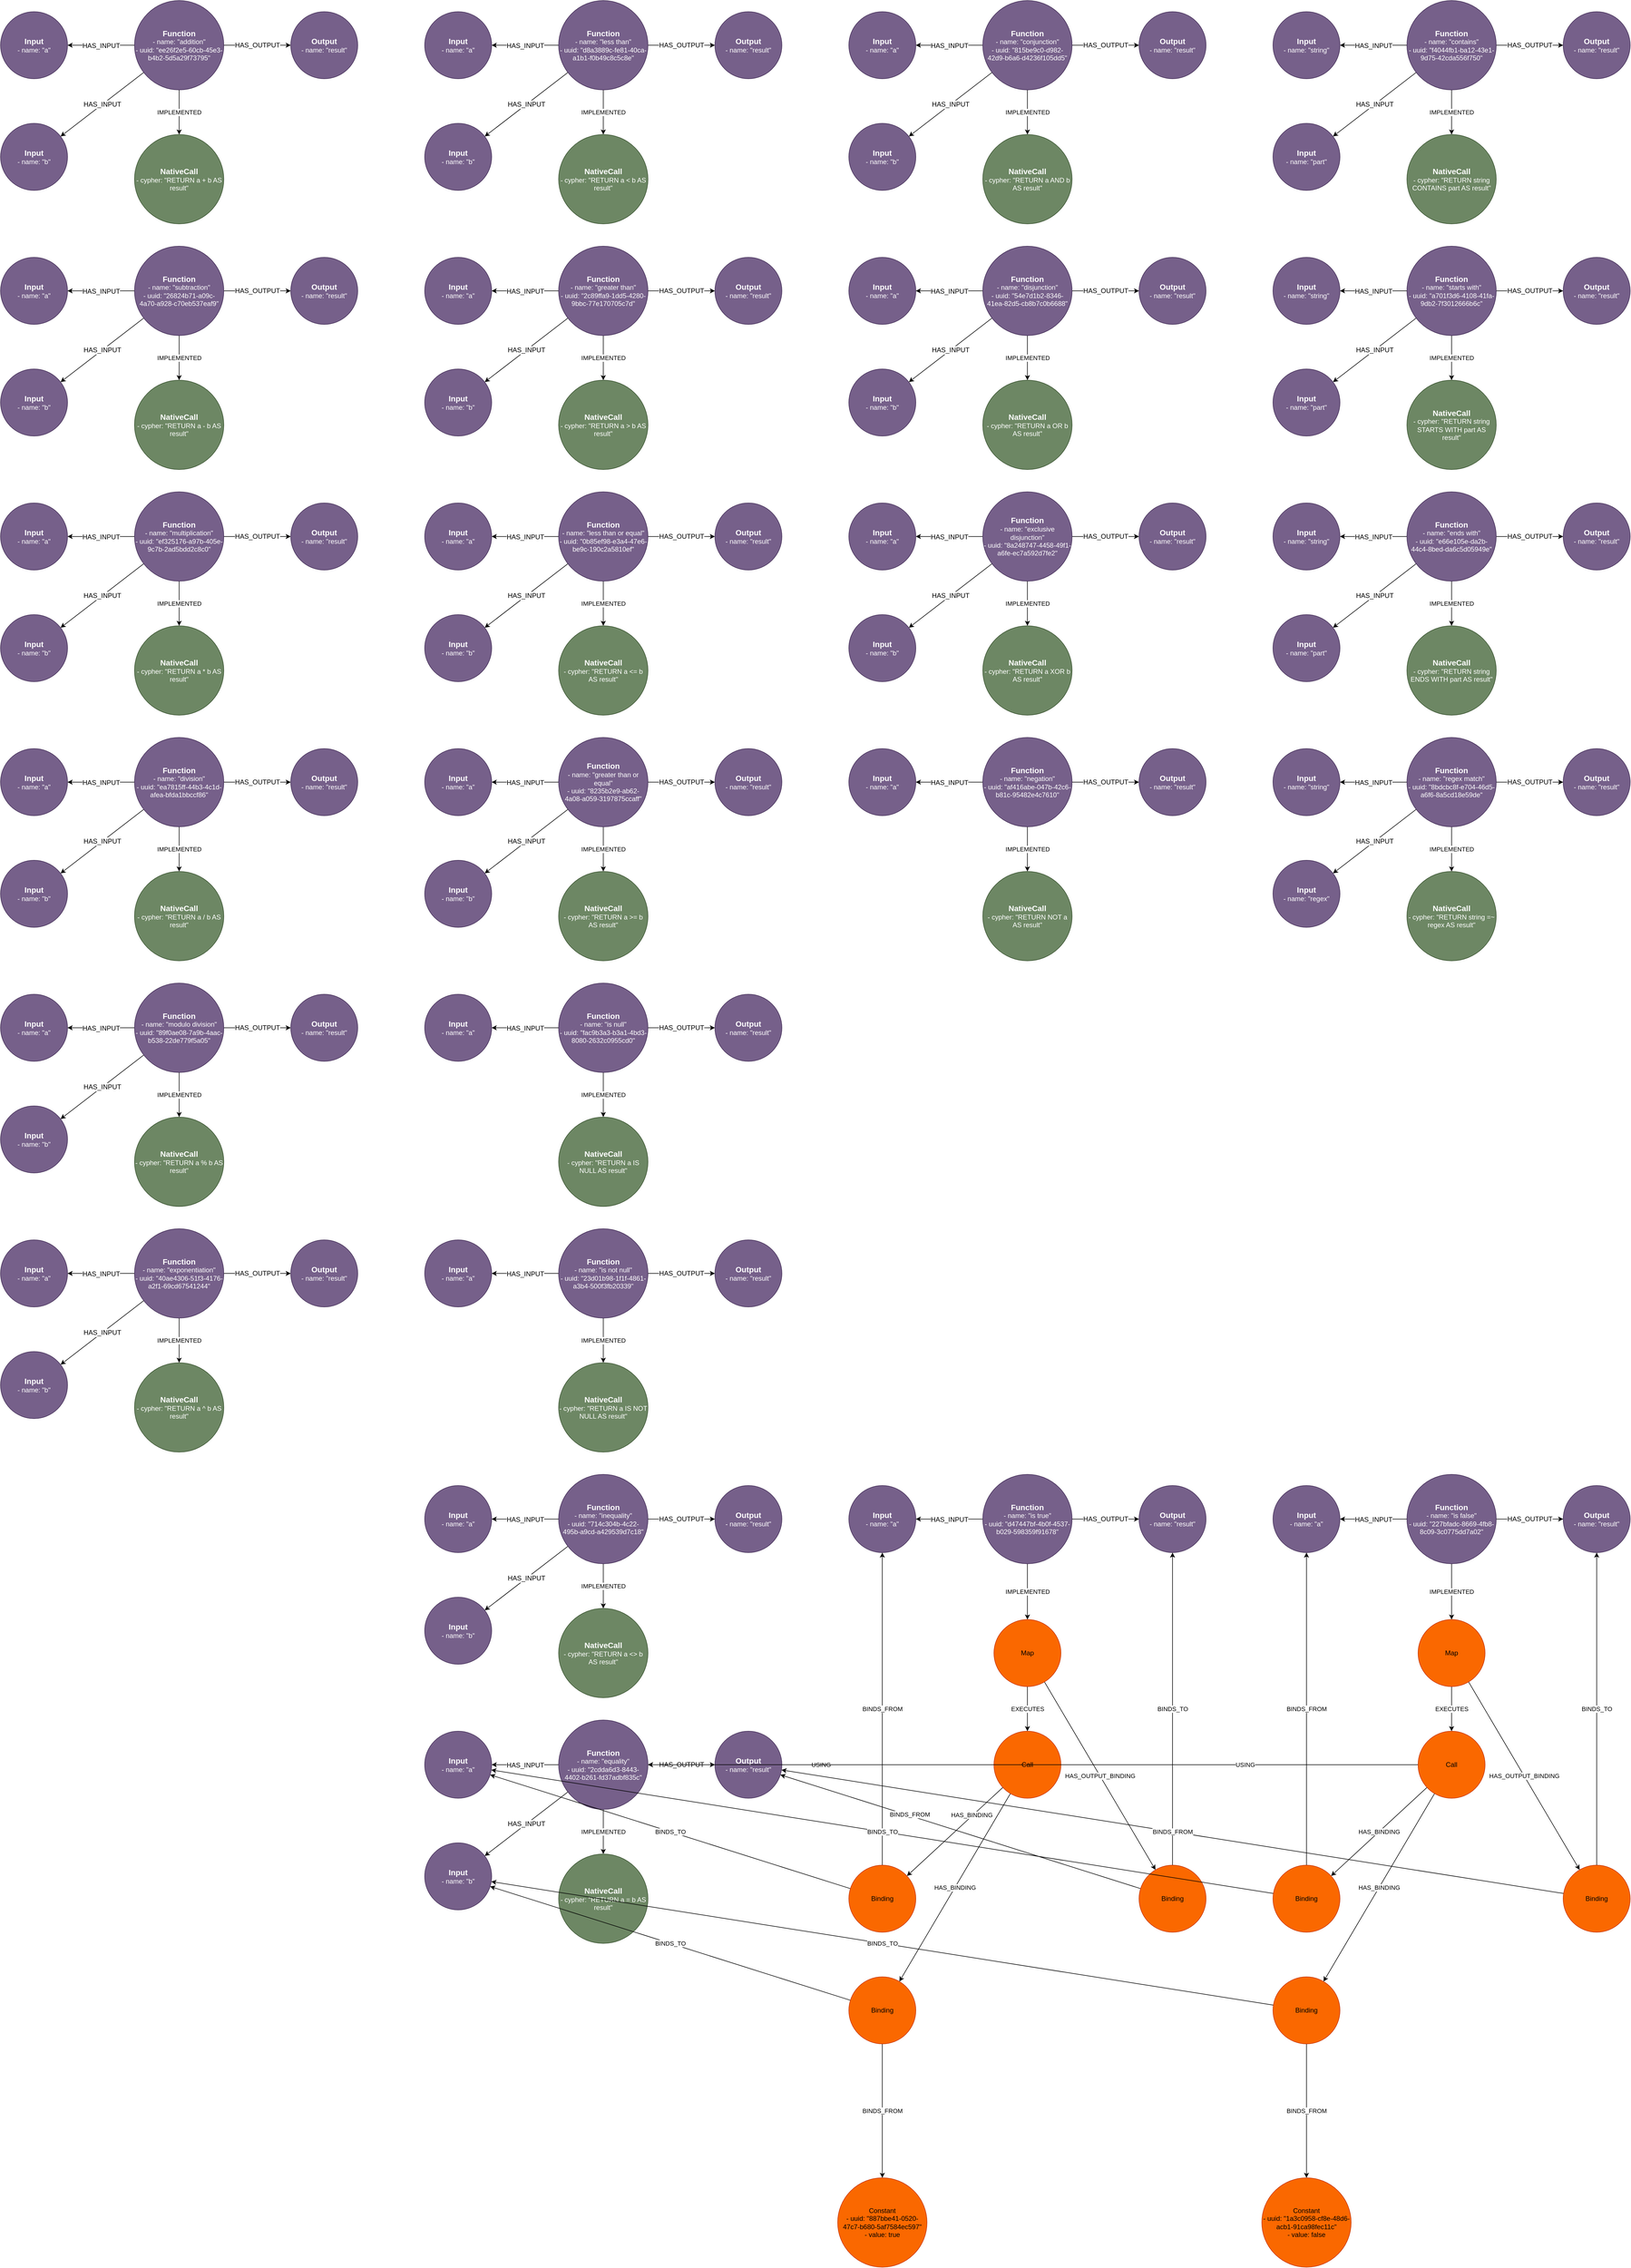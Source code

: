 <mxfile>
    <diagram id="sED9ADRcN6IbE8D5TVqb" name="Page-1">
        <mxGraphModel dx="2061" dy="1643" grid="1" gridSize="10" guides="1" tooltips="1" connect="1" arrows="1" fold="1" page="1" pageScale="1" pageWidth="1169" pageHeight="827" math="0" shadow="0">
            <root>
                <mxCell id="0"/>
                <mxCell id="1" parent="0"/>
                <mxCell id="108" value="&lt;font style=&quot;font-size: 12px&quot;&gt;HAS_INPUT&lt;/font&gt;" style="edgeStyle=none;html=1;fontSize=14;" parent="1" source="110" target="111" edge="1">
                    <mxGeometry relative="1" as="geometry"/>
                </mxCell>
                <mxCell id="109" value="HAS_OUTPUT" style="edgeStyle=none;html=1;fontSize=12;" parent="1" source="110" target="112" edge="1">
                    <mxGeometry relative="1" as="geometry"/>
                </mxCell>
                <mxCell id="143" value="IMPLEMENTED" style="edgeStyle=none;html=1;" parent="1" source="110" target="142" edge="1">
                    <mxGeometry relative="1" as="geometry"/>
                </mxCell>
                <mxCell id="183" value="&lt;span style=&quot;font-size: 12px&quot;&gt;HAS_INPUT&lt;/span&gt;" style="edgeStyle=none;html=1;" parent="1" source="110" target="182" edge="1">
                    <mxGeometry relative="1" as="geometry"/>
                </mxCell>
                <mxCell id="110" value="&lt;font style=&quot;font-size: 14px&quot;&gt;&lt;b&gt;Function&lt;/b&gt;&lt;/font&gt;&lt;br&gt;- name: &quot;addition&quot;&lt;br&gt;- uuid: &quot;ee26f2e5-60cb-45e3-b4b2-5d5a29f73795&quot;" style="ellipse;whiteSpace=wrap;html=1;aspect=fixed;fillColor=#76608a;fontColor=#ffffff;strokeColor=#432D57;" parent="1" vertex="1">
                    <mxGeometry x="280" y="40" width="160" height="160" as="geometry"/>
                </mxCell>
                <mxCell id="111" value="&lt;font style=&quot;font-size: 14px&quot;&gt;&lt;b&gt;Input&lt;/b&gt;&lt;/font&gt;&lt;br&gt;- name: &quot;a&quot;" style="ellipse;whiteSpace=wrap;html=1;aspect=fixed;fillColor=#76608a;fontColor=#ffffff;strokeColor=#432D57;" parent="1" vertex="1">
                    <mxGeometry x="40" y="60" width="120" height="120" as="geometry"/>
                </mxCell>
                <mxCell id="112" value="&lt;font style=&quot;font-size: 14px&quot;&gt;&lt;b&gt;Output&lt;/b&gt;&lt;/font&gt;&lt;br&gt;- name: &quot;result&quot;" style="ellipse;whiteSpace=wrap;html=1;aspect=fixed;fillColor=#76608a;fontColor=#ffffff;strokeColor=#432D57;" parent="1" vertex="1">
                    <mxGeometry x="560" y="60" width="120" height="120" as="geometry"/>
                </mxCell>
                <mxCell id="142" value="&lt;font style=&quot;font-size: 14px&quot;&gt;&lt;b&gt;NativeCall&lt;/b&gt;&lt;/font&gt;&lt;br&gt;- cypher: &quot;RETURN a + b AS result&quot;" style="ellipse;whiteSpace=wrap;html=1;aspect=fixed;fillColor=#6d8764;fontColor=#ffffff;strokeColor=#3A5431;" parent="1" vertex="1">
                    <mxGeometry x="280" y="280" width="160" height="160" as="geometry"/>
                </mxCell>
                <mxCell id="182" value="&lt;font style=&quot;font-size: 14px&quot;&gt;&lt;b&gt;Input&lt;/b&gt;&lt;/font&gt;&lt;br&gt;- name: &quot;b&quot;" style="ellipse;whiteSpace=wrap;html=1;aspect=fixed;fillColor=#76608a;fontColor=#ffffff;strokeColor=#432D57;" parent="1" vertex="1">
                    <mxGeometry x="40" y="260" width="120" height="120" as="geometry"/>
                </mxCell>
                <mxCell id="184" value="&lt;font style=&quot;font-size: 12px&quot;&gt;HAS_INPUT&lt;/font&gt;" style="edgeStyle=none;html=1;fontSize=14;" parent="1" source="188" target="189" edge="1">
                    <mxGeometry relative="1" as="geometry"/>
                </mxCell>
                <mxCell id="185" value="HAS_OUTPUT" style="edgeStyle=none;html=1;fontSize=12;" parent="1" source="188" target="190" edge="1">
                    <mxGeometry relative="1" as="geometry"/>
                </mxCell>
                <mxCell id="186" value="IMPLEMENTED" style="edgeStyle=none;html=1;" parent="1" source="188" target="191" edge="1">
                    <mxGeometry relative="1" as="geometry"/>
                </mxCell>
                <mxCell id="187" value="&lt;span style=&quot;font-size: 12px&quot;&gt;HAS_INPUT&lt;/span&gt;" style="edgeStyle=none;html=1;" parent="1" source="188" target="192" edge="1">
                    <mxGeometry relative="1" as="geometry"/>
                </mxCell>
                <mxCell id="188" value="&lt;font style=&quot;font-size: 14px&quot;&gt;&lt;b&gt;Function&lt;/b&gt;&lt;/font&gt;&lt;br&gt;- name: &quot;subtraction&quot;&lt;br&gt;- uuid: &quot;26824b71-a09c-4a70-a928-c70eb537eaf9&quot;" style="ellipse;whiteSpace=wrap;html=1;aspect=fixed;fillColor=#76608a;fontColor=#ffffff;strokeColor=#432D57;" parent="1" vertex="1">
                    <mxGeometry x="280" y="480" width="160" height="160" as="geometry"/>
                </mxCell>
                <mxCell id="189" value="&lt;font style=&quot;font-size: 14px&quot;&gt;&lt;b&gt;Input&lt;/b&gt;&lt;/font&gt;&lt;br&gt;- name: &quot;a&quot;" style="ellipse;whiteSpace=wrap;html=1;aspect=fixed;fillColor=#76608a;fontColor=#ffffff;strokeColor=#432D57;" parent="1" vertex="1">
                    <mxGeometry x="40" y="500" width="120" height="120" as="geometry"/>
                </mxCell>
                <mxCell id="190" value="&lt;font style=&quot;font-size: 14px&quot;&gt;&lt;b&gt;Output&lt;/b&gt;&lt;/font&gt;&lt;br&gt;- name: &quot;result&quot;" style="ellipse;whiteSpace=wrap;html=1;aspect=fixed;fillColor=#76608a;fontColor=#ffffff;strokeColor=#432D57;" parent="1" vertex="1">
                    <mxGeometry x="560" y="500" width="120" height="120" as="geometry"/>
                </mxCell>
                <mxCell id="191" value="&lt;font style=&quot;font-size: 14px&quot;&gt;&lt;b&gt;NativeCall&lt;/b&gt;&lt;/font&gt;&lt;br&gt;- cypher: &quot;RETURN a - b AS result&quot;" style="ellipse;whiteSpace=wrap;html=1;aspect=fixed;fillColor=#6d8764;fontColor=#ffffff;strokeColor=#3A5431;" parent="1" vertex="1">
                    <mxGeometry x="280" y="720" width="160" height="160" as="geometry"/>
                </mxCell>
                <mxCell id="192" value="&lt;font style=&quot;font-size: 14px&quot;&gt;&lt;b&gt;Input&lt;/b&gt;&lt;/font&gt;&lt;br&gt;- name: &quot;b&quot;" style="ellipse;whiteSpace=wrap;html=1;aspect=fixed;fillColor=#76608a;fontColor=#ffffff;strokeColor=#432D57;" parent="1" vertex="1">
                    <mxGeometry x="40" y="700" width="120" height="120" as="geometry"/>
                </mxCell>
                <mxCell id="193" value="&lt;font style=&quot;font-size: 12px&quot;&gt;HAS_INPUT&lt;/font&gt;" style="edgeStyle=none;html=1;fontSize=14;" parent="1" source="197" target="198" edge="1">
                    <mxGeometry relative="1" as="geometry"/>
                </mxCell>
                <mxCell id="194" value="HAS_OUTPUT" style="edgeStyle=none;html=1;fontSize=12;" parent="1" source="197" target="199" edge="1">
                    <mxGeometry relative="1" as="geometry"/>
                </mxCell>
                <mxCell id="195" value="IMPLEMENTED" style="edgeStyle=none;html=1;" parent="1" source="197" target="200" edge="1">
                    <mxGeometry relative="1" as="geometry"/>
                </mxCell>
                <mxCell id="196" value="&lt;span style=&quot;font-size: 12px&quot;&gt;HAS_INPUT&lt;/span&gt;" style="edgeStyle=none;html=1;" parent="1" source="197" target="201" edge="1">
                    <mxGeometry relative="1" as="geometry"/>
                </mxCell>
                <mxCell id="197" value="&lt;font style=&quot;font-size: 14px&quot;&gt;&lt;b&gt;Function&lt;/b&gt;&lt;/font&gt;&lt;br&gt;- name: &quot;multiplication&quot;&lt;br&gt;- uuid: &quot;ef325176-a97b-405e-9c7b-2ad5bdd2c8c0&quot;" style="ellipse;whiteSpace=wrap;html=1;aspect=fixed;fillColor=#76608a;fontColor=#ffffff;strokeColor=#432D57;" parent="1" vertex="1">
                    <mxGeometry x="280" y="920" width="160" height="160" as="geometry"/>
                </mxCell>
                <mxCell id="198" value="&lt;font style=&quot;font-size: 14px&quot;&gt;&lt;b&gt;Input&lt;/b&gt;&lt;/font&gt;&lt;br&gt;- name: &quot;a&quot;" style="ellipse;whiteSpace=wrap;html=1;aspect=fixed;fillColor=#76608a;fontColor=#ffffff;strokeColor=#432D57;" parent="1" vertex="1">
                    <mxGeometry x="40" y="940" width="120" height="120" as="geometry"/>
                </mxCell>
                <mxCell id="199" value="&lt;font style=&quot;font-size: 14px&quot;&gt;&lt;b&gt;Output&lt;/b&gt;&lt;/font&gt;&lt;br&gt;- name: &quot;result&quot;" style="ellipse;whiteSpace=wrap;html=1;aspect=fixed;fillColor=#76608a;fontColor=#ffffff;strokeColor=#432D57;" parent="1" vertex="1">
                    <mxGeometry x="560" y="940" width="120" height="120" as="geometry"/>
                </mxCell>
                <mxCell id="200" value="&lt;font style=&quot;font-size: 14px&quot;&gt;&lt;b&gt;NativeCall&lt;/b&gt;&lt;/font&gt;&lt;br&gt;- cypher: &quot;RETURN a * b AS result&quot;" style="ellipse;whiteSpace=wrap;html=1;aspect=fixed;fillColor=#6d8764;fontColor=#ffffff;strokeColor=#3A5431;" parent="1" vertex="1">
                    <mxGeometry x="280" y="1160" width="160" height="160" as="geometry"/>
                </mxCell>
                <mxCell id="201" value="&lt;font style=&quot;font-size: 14px&quot;&gt;&lt;b&gt;Input&lt;/b&gt;&lt;/font&gt;&lt;br&gt;- name: &quot;b&quot;" style="ellipse;whiteSpace=wrap;html=1;aspect=fixed;fillColor=#76608a;fontColor=#ffffff;strokeColor=#432D57;" parent="1" vertex="1">
                    <mxGeometry x="40" y="1140" width="120" height="120" as="geometry"/>
                </mxCell>
                <mxCell id="202" value="&lt;font style=&quot;font-size: 12px&quot;&gt;HAS_INPUT&lt;/font&gt;" style="edgeStyle=none;html=1;fontSize=14;" parent="1" source="206" target="207" edge="1">
                    <mxGeometry relative="1" as="geometry"/>
                </mxCell>
                <mxCell id="203" value="HAS_OUTPUT" style="edgeStyle=none;html=1;fontSize=12;" parent="1" source="206" target="208" edge="1">
                    <mxGeometry relative="1" as="geometry"/>
                </mxCell>
                <mxCell id="204" value="IMPLEMENTED" style="edgeStyle=none;html=1;" parent="1" source="206" target="209" edge="1">
                    <mxGeometry relative="1" as="geometry"/>
                </mxCell>
                <mxCell id="205" value="&lt;span style=&quot;font-size: 12px&quot;&gt;HAS_INPUT&lt;/span&gt;" style="edgeStyle=none;html=1;" parent="1" source="206" target="210" edge="1">
                    <mxGeometry relative="1" as="geometry"/>
                </mxCell>
                <mxCell id="206" value="&lt;font style=&quot;font-size: 14px&quot;&gt;&lt;b&gt;Function&lt;/b&gt;&lt;/font&gt;&lt;br&gt;- name: &quot;division&quot;&lt;br&gt;- uuid: &quot;ea7815ff-44b3-4c1d-afea-bfda1bbccf86&quot;" style="ellipse;whiteSpace=wrap;html=1;aspect=fixed;fillColor=#76608a;fontColor=#ffffff;strokeColor=#432D57;" parent="1" vertex="1">
                    <mxGeometry x="280" y="1360" width="160" height="160" as="geometry"/>
                </mxCell>
                <mxCell id="207" value="&lt;font style=&quot;font-size: 14px&quot;&gt;&lt;b&gt;Input&lt;/b&gt;&lt;/font&gt;&lt;br&gt;- name: &quot;a&quot;" style="ellipse;whiteSpace=wrap;html=1;aspect=fixed;fillColor=#76608a;fontColor=#ffffff;strokeColor=#432D57;" parent="1" vertex="1">
                    <mxGeometry x="40" y="1380" width="120" height="120" as="geometry"/>
                </mxCell>
                <mxCell id="208" value="&lt;font style=&quot;font-size: 14px&quot;&gt;&lt;b&gt;Output&lt;/b&gt;&lt;/font&gt;&lt;br&gt;- name: &quot;result&quot;" style="ellipse;whiteSpace=wrap;html=1;aspect=fixed;fillColor=#76608a;fontColor=#ffffff;strokeColor=#432D57;" parent="1" vertex="1">
                    <mxGeometry x="560" y="1380" width="120" height="120" as="geometry"/>
                </mxCell>
                <mxCell id="209" value="&lt;font style=&quot;font-size: 14px&quot;&gt;&lt;b&gt;NativeCall&lt;/b&gt;&lt;/font&gt;&lt;br&gt;- cypher: &quot;RETURN a / b AS result&quot;" style="ellipse;whiteSpace=wrap;html=1;aspect=fixed;fillColor=#6d8764;fontColor=#ffffff;strokeColor=#3A5431;" parent="1" vertex="1">
                    <mxGeometry x="280" y="1600" width="160" height="160" as="geometry"/>
                </mxCell>
                <mxCell id="210" value="&lt;font style=&quot;font-size: 14px&quot;&gt;&lt;b&gt;Input&lt;/b&gt;&lt;/font&gt;&lt;br&gt;- name: &quot;b&quot;" style="ellipse;whiteSpace=wrap;html=1;aspect=fixed;fillColor=#76608a;fontColor=#ffffff;strokeColor=#432D57;" parent="1" vertex="1">
                    <mxGeometry x="40" y="1580" width="120" height="120" as="geometry"/>
                </mxCell>
                <mxCell id="211" value="&lt;font style=&quot;font-size: 12px&quot;&gt;HAS_INPUT&lt;/font&gt;" style="edgeStyle=none;html=1;fontSize=14;" parent="1" source="215" target="216" edge="1">
                    <mxGeometry relative="1" as="geometry"/>
                </mxCell>
                <mxCell id="212" value="HAS_OUTPUT" style="edgeStyle=none;html=1;fontSize=12;" parent="1" source="215" target="217" edge="1">
                    <mxGeometry relative="1" as="geometry"/>
                </mxCell>
                <mxCell id="213" value="IMPLEMENTED" style="edgeStyle=none;html=1;" parent="1" source="215" target="218" edge="1">
                    <mxGeometry relative="1" as="geometry"/>
                </mxCell>
                <mxCell id="214" value="&lt;span style=&quot;font-size: 12px&quot;&gt;HAS_INPUT&lt;/span&gt;" style="edgeStyle=none;html=1;" parent="1" source="215" target="219" edge="1">
                    <mxGeometry relative="1" as="geometry"/>
                </mxCell>
                <mxCell id="215" value="&lt;font style=&quot;font-size: 14px&quot;&gt;&lt;b&gt;Function&lt;/b&gt;&lt;/font&gt;&lt;br&gt;- name: &quot;modulo division&quot;&lt;br&gt;- uuid: &quot;89f0ae08-7a9b-4aac-b538-22de779f5a05&quot;" style="ellipse;whiteSpace=wrap;html=1;aspect=fixed;fillColor=#76608a;fontColor=#ffffff;strokeColor=#432D57;" parent="1" vertex="1">
                    <mxGeometry x="280" y="1800" width="160" height="160" as="geometry"/>
                </mxCell>
                <mxCell id="216" value="&lt;font style=&quot;font-size: 14px&quot;&gt;&lt;b&gt;Input&lt;/b&gt;&lt;/font&gt;&lt;br&gt;- name: &quot;a&quot;" style="ellipse;whiteSpace=wrap;html=1;aspect=fixed;fillColor=#76608a;fontColor=#ffffff;strokeColor=#432D57;" parent="1" vertex="1">
                    <mxGeometry x="40" y="1820" width="120" height="120" as="geometry"/>
                </mxCell>
                <mxCell id="217" value="&lt;font style=&quot;font-size: 14px&quot;&gt;&lt;b&gt;Output&lt;/b&gt;&lt;/font&gt;&lt;br&gt;- name: &quot;result&quot;" style="ellipse;whiteSpace=wrap;html=1;aspect=fixed;fillColor=#76608a;fontColor=#ffffff;strokeColor=#432D57;" parent="1" vertex="1">
                    <mxGeometry x="560" y="1820" width="120" height="120" as="geometry"/>
                </mxCell>
                <mxCell id="218" value="&lt;font style=&quot;font-size: 14px&quot;&gt;&lt;b&gt;NativeCall&lt;/b&gt;&lt;/font&gt;&lt;br&gt;- cypher: &quot;RETURN a % b AS result&quot;" style="ellipse;whiteSpace=wrap;html=1;aspect=fixed;fillColor=#6d8764;fontColor=#ffffff;strokeColor=#3A5431;" parent="1" vertex="1">
                    <mxGeometry x="280" y="2040" width="160" height="160" as="geometry"/>
                </mxCell>
                <mxCell id="219" value="&lt;font style=&quot;font-size: 14px&quot;&gt;&lt;b&gt;Input&lt;/b&gt;&lt;/font&gt;&lt;br&gt;- name: &quot;b&quot;" style="ellipse;whiteSpace=wrap;html=1;aspect=fixed;fillColor=#76608a;fontColor=#ffffff;strokeColor=#432D57;" parent="1" vertex="1">
                    <mxGeometry x="40" y="2020" width="120" height="120" as="geometry"/>
                </mxCell>
                <mxCell id="220" value="&lt;font style=&quot;font-size: 12px&quot;&gt;HAS_INPUT&lt;/font&gt;" style="edgeStyle=none;html=1;fontSize=14;" parent="1" source="224" target="225" edge="1">
                    <mxGeometry relative="1" as="geometry"/>
                </mxCell>
                <mxCell id="221" value="HAS_OUTPUT" style="edgeStyle=none;html=1;fontSize=12;" parent="1" source="224" target="226" edge="1">
                    <mxGeometry relative="1" as="geometry"/>
                </mxCell>
                <mxCell id="222" value="IMPLEMENTED" style="edgeStyle=none;html=1;" parent="1" source="224" target="227" edge="1">
                    <mxGeometry relative="1" as="geometry"/>
                </mxCell>
                <mxCell id="223" value="&lt;span style=&quot;font-size: 12px&quot;&gt;HAS_INPUT&lt;/span&gt;" style="edgeStyle=none;html=1;" parent="1" source="224" target="228" edge="1">
                    <mxGeometry relative="1" as="geometry"/>
                </mxCell>
                <mxCell id="224" value="&lt;font style=&quot;font-size: 14px&quot;&gt;&lt;b&gt;Function&lt;/b&gt;&lt;/font&gt;&lt;br&gt;- name: &quot;exponentiation&quot;&lt;br&gt;- uuid: &quot;40ae4306-51f3-4176-a2f1-69cd67541244&quot;" style="ellipse;whiteSpace=wrap;html=1;aspect=fixed;fillColor=#76608a;fontColor=#ffffff;strokeColor=#432D57;" parent="1" vertex="1">
                    <mxGeometry x="280" y="2240" width="160" height="160" as="geometry"/>
                </mxCell>
                <mxCell id="225" value="&lt;font style=&quot;font-size: 14px&quot;&gt;&lt;b&gt;Input&lt;/b&gt;&lt;/font&gt;&lt;br&gt;- name: &quot;a&quot;" style="ellipse;whiteSpace=wrap;html=1;aspect=fixed;fillColor=#76608a;fontColor=#ffffff;strokeColor=#432D57;" parent="1" vertex="1">
                    <mxGeometry x="40" y="2260" width="120" height="120" as="geometry"/>
                </mxCell>
                <mxCell id="226" value="&lt;font style=&quot;font-size: 14px&quot;&gt;&lt;b&gt;Output&lt;/b&gt;&lt;/font&gt;&lt;br&gt;- name: &quot;result&quot;" style="ellipse;whiteSpace=wrap;html=1;aspect=fixed;fillColor=#76608a;fontColor=#ffffff;strokeColor=#432D57;" parent="1" vertex="1">
                    <mxGeometry x="560" y="2260" width="120" height="120" as="geometry"/>
                </mxCell>
                <mxCell id="227" value="&lt;font style=&quot;font-size: 14px&quot;&gt;&lt;b&gt;NativeCall&lt;/b&gt;&lt;/font&gt;&lt;br&gt;- cypher: &quot;RETURN a ^ b AS result&quot;" style="ellipse;whiteSpace=wrap;html=1;aspect=fixed;fillColor=#6d8764;fontColor=#ffffff;strokeColor=#3A5431;" parent="1" vertex="1">
                    <mxGeometry x="280" y="2480" width="160" height="160" as="geometry"/>
                </mxCell>
                <mxCell id="228" value="&lt;font style=&quot;font-size: 14px&quot;&gt;&lt;b&gt;Input&lt;/b&gt;&lt;/font&gt;&lt;br&gt;- name: &quot;b&quot;" style="ellipse;whiteSpace=wrap;html=1;aspect=fixed;fillColor=#76608a;fontColor=#ffffff;strokeColor=#432D57;" parent="1" vertex="1">
                    <mxGeometry x="40" y="2460" width="120" height="120" as="geometry"/>
                </mxCell>
                <mxCell id="229" value="&lt;font style=&quot;font-size: 12px&quot;&gt;HAS_INPUT&lt;/font&gt;" style="edgeStyle=none;html=1;fontSize=14;" parent="1" source="233" target="234" edge="1">
                    <mxGeometry relative="1" as="geometry"/>
                </mxCell>
                <mxCell id="230" value="HAS_OUTPUT" style="edgeStyle=none;html=1;fontSize=12;" parent="1" source="233" target="235" edge="1">
                    <mxGeometry relative="1" as="geometry"/>
                </mxCell>
                <mxCell id="231" value="IMPLEMENTED" style="edgeStyle=none;html=1;" parent="1" source="233" target="236" edge="1">
                    <mxGeometry relative="1" as="geometry"/>
                </mxCell>
                <mxCell id="232" value="&lt;span style=&quot;font-size: 12px&quot;&gt;HAS_INPUT&lt;/span&gt;" style="edgeStyle=none;html=1;" parent="1" source="233" target="237" edge="1">
                    <mxGeometry relative="1" as="geometry"/>
                </mxCell>
                <mxCell id="233" value="&lt;font style=&quot;font-size: 14px&quot;&gt;&lt;b&gt;Function&lt;/b&gt;&lt;/font&gt;&lt;br&gt;- name: &quot;equality&quot;&lt;br&gt;- uuid: &quot;2cdda6d3-8443-4402-b261-fd37adbf835c&quot;" style="ellipse;whiteSpace=wrap;html=1;aspect=fixed;fillColor=#76608a;fontColor=#ffffff;strokeColor=#432D57;" parent="1" vertex="1">
                    <mxGeometry x="1040" y="3120" width="160" height="160" as="geometry"/>
                </mxCell>
                <mxCell id="234" value="&lt;font style=&quot;font-size: 14px&quot;&gt;&lt;b&gt;Input&lt;/b&gt;&lt;/font&gt;&lt;br&gt;- name: &quot;a&quot;" style="ellipse;whiteSpace=wrap;html=1;aspect=fixed;fillColor=#76608a;fontColor=#ffffff;strokeColor=#432D57;" parent="1" vertex="1">
                    <mxGeometry x="800" y="3140" width="120" height="120" as="geometry"/>
                </mxCell>
                <mxCell id="235" value="&lt;font style=&quot;font-size: 14px&quot;&gt;&lt;b&gt;Output&lt;/b&gt;&lt;/font&gt;&lt;br&gt;- name: &quot;result&quot;" style="ellipse;whiteSpace=wrap;html=1;aspect=fixed;fillColor=#76608a;fontColor=#ffffff;strokeColor=#432D57;" parent="1" vertex="1">
                    <mxGeometry x="1320" y="3140" width="120" height="120" as="geometry"/>
                </mxCell>
                <mxCell id="236" value="&lt;font style=&quot;font-size: 14px&quot;&gt;&lt;b&gt;NativeCall&lt;/b&gt;&lt;/font&gt;&lt;br&gt;- cypher: &quot;RETURN a = b AS result&quot;" style="ellipse;whiteSpace=wrap;html=1;aspect=fixed;fillColor=#6d8764;fontColor=#ffffff;strokeColor=#3A5431;" parent="1" vertex="1">
                    <mxGeometry x="1040" y="3360" width="160" height="160" as="geometry"/>
                </mxCell>
                <mxCell id="237" value="&lt;font style=&quot;font-size: 14px&quot;&gt;&lt;b&gt;Input&lt;/b&gt;&lt;/font&gt;&lt;br&gt;- name: &quot;b&quot;" style="ellipse;whiteSpace=wrap;html=1;aspect=fixed;fillColor=#76608a;fontColor=#ffffff;strokeColor=#432D57;" parent="1" vertex="1">
                    <mxGeometry x="800" y="3340" width="120" height="120" as="geometry"/>
                </mxCell>
                <mxCell id="238" value="&lt;font style=&quot;font-size: 12px&quot;&gt;HAS_INPUT&lt;/font&gt;" style="edgeStyle=none;html=1;fontSize=14;" parent="1" source="242" target="243" edge="1">
                    <mxGeometry relative="1" as="geometry"/>
                </mxCell>
                <mxCell id="239" value="HAS_OUTPUT" style="edgeStyle=none;html=1;fontSize=12;" parent="1" source="242" target="244" edge="1">
                    <mxGeometry relative="1" as="geometry"/>
                </mxCell>
                <mxCell id="240" value="IMPLEMENTED" style="edgeStyle=none;html=1;" parent="1" source="242" target="245" edge="1">
                    <mxGeometry relative="1" as="geometry"/>
                </mxCell>
                <mxCell id="241" value="&lt;span style=&quot;font-size: 12px&quot;&gt;HAS_INPUT&lt;/span&gt;" style="edgeStyle=none;html=1;" parent="1" source="242" target="246" edge="1">
                    <mxGeometry relative="1" as="geometry"/>
                </mxCell>
                <mxCell id="242" value="&lt;font style=&quot;font-size: 14px&quot;&gt;&lt;b&gt;Function&lt;/b&gt;&lt;/font&gt;&lt;br&gt;- name: &quot;inequality&quot;&lt;br&gt;- uuid: &quot;714c304b-4c22-495b-a9cd-a429539d7c18&quot;" style="ellipse;whiteSpace=wrap;html=1;aspect=fixed;fillColor=#76608a;fontColor=#ffffff;strokeColor=#432D57;" parent="1" vertex="1">
                    <mxGeometry x="1040" y="2680" width="160" height="160" as="geometry"/>
                </mxCell>
                <mxCell id="243" value="&lt;font style=&quot;font-size: 14px&quot;&gt;&lt;b&gt;Input&lt;/b&gt;&lt;/font&gt;&lt;br&gt;- name: &quot;a&quot;" style="ellipse;whiteSpace=wrap;html=1;aspect=fixed;fillColor=#76608a;fontColor=#ffffff;strokeColor=#432D57;" parent="1" vertex="1">
                    <mxGeometry x="800" y="2700" width="120" height="120" as="geometry"/>
                </mxCell>
                <mxCell id="244" value="&lt;font style=&quot;font-size: 14px&quot;&gt;&lt;b&gt;Output&lt;/b&gt;&lt;/font&gt;&lt;br&gt;- name: &quot;result&quot;" style="ellipse;whiteSpace=wrap;html=1;aspect=fixed;fillColor=#76608a;fontColor=#ffffff;strokeColor=#432D57;" parent="1" vertex="1">
                    <mxGeometry x="1320" y="2700" width="120" height="120" as="geometry"/>
                </mxCell>
                <mxCell id="245" value="&lt;font style=&quot;font-size: 14px&quot;&gt;&lt;b&gt;NativeCall&lt;/b&gt;&lt;/font&gt;&lt;br&gt;- cypher: &quot;RETURN a &amp;lt;&amp;gt; b AS result&quot;" style="ellipse;whiteSpace=wrap;html=1;aspect=fixed;fillColor=#6d8764;fontColor=#ffffff;strokeColor=#3A5431;" parent="1" vertex="1">
                    <mxGeometry x="1040" y="2920" width="160" height="160" as="geometry"/>
                </mxCell>
                <mxCell id="246" value="&lt;font style=&quot;font-size: 14px&quot;&gt;&lt;b&gt;Input&lt;/b&gt;&lt;/font&gt;&lt;br&gt;- name: &quot;b&quot;" style="ellipse;whiteSpace=wrap;html=1;aspect=fixed;fillColor=#76608a;fontColor=#ffffff;strokeColor=#432D57;" parent="1" vertex="1">
                    <mxGeometry x="800" y="2900" width="120" height="120" as="geometry"/>
                </mxCell>
                <mxCell id="247" value="&lt;font style=&quot;font-size: 12px&quot;&gt;HAS_INPUT&lt;/font&gt;" style="edgeStyle=none;html=1;fontSize=14;" parent="1" source="251" target="252" edge="1">
                    <mxGeometry relative="1" as="geometry"/>
                </mxCell>
                <mxCell id="248" value="HAS_OUTPUT" style="edgeStyle=none;html=1;fontSize=12;" parent="1" source="251" target="253" edge="1">
                    <mxGeometry relative="1" as="geometry"/>
                </mxCell>
                <mxCell id="249" value="IMPLEMENTED" style="edgeStyle=none;html=1;" parent="1" source="251" target="254" edge="1">
                    <mxGeometry relative="1" as="geometry"/>
                </mxCell>
                <mxCell id="250" value="&lt;span style=&quot;font-size: 12px&quot;&gt;HAS_INPUT&lt;/span&gt;" style="edgeStyle=none;html=1;" parent="1" source="251" target="255" edge="1">
                    <mxGeometry relative="1" as="geometry"/>
                </mxCell>
                <mxCell id="251" value="&lt;font style=&quot;font-size: 14px&quot;&gt;&lt;b&gt;Function&lt;/b&gt;&lt;/font&gt;&lt;br&gt;- name: &quot;less than&quot;&lt;br&gt;- uuid: &quot;d8a3889c-fe81-40ca-a1b1-f0b49c8c5c8e&quot;" style="ellipse;whiteSpace=wrap;html=1;aspect=fixed;fillColor=#76608a;fontColor=#ffffff;strokeColor=#432D57;" parent="1" vertex="1">
                    <mxGeometry x="1040" y="40" width="160" height="160" as="geometry"/>
                </mxCell>
                <mxCell id="252" value="&lt;font style=&quot;font-size: 14px&quot;&gt;&lt;b&gt;Input&lt;/b&gt;&lt;/font&gt;&lt;br&gt;- name: &quot;a&quot;" style="ellipse;whiteSpace=wrap;html=1;aspect=fixed;fillColor=#76608a;fontColor=#ffffff;strokeColor=#432D57;" parent="1" vertex="1">
                    <mxGeometry x="800" y="60" width="120" height="120" as="geometry"/>
                </mxCell>
                <mxCell id="253" value="&lt;font style=&quot;font-size: 14px&quot;&gt;&lt;b&gt;Output&lt;/b&gt;&lt;/font&gt;&lt;br&gt;- name: &quot;result&quot;" style="ellipse;whiteSpace=wrap;html=1;aspect=fixed;fillColor=#76608a;fontColor=#ffffff;strokeColor=#432D57;" parent="1" vertex="1">
                    <mxGeometry x="1320" y="60" width="120" height="120" as="geometry"/>
                </mxCell>
                <mxCell id="254" value="&lt;font style=&quot;font-size: 14px&quot;&gt;&lt;b&gt;NativeCall&lt;/b&gt;&lt;/font&gt;&lt;br&gt;- cypher: &quot;RETURN a &amp;lt; b AS result&quot;" style="ellipse;whiteSpace=wrap;html=1;aspect=fixed;fillColor=#6d8764;fontColor=#ffffff;strokeColor=#3A5431;" parent="1" vertex="1">
                    <mxGeometry x="1040" y="280" width="160" height="160" as="geometry"/>
                </mxCell>
                <mxCell id="255" value="&lt;font style=&quot;font-size: 14px&quot;&gt;&lt;b&gt;Input&lt;/b&gt;&lt;/font&gt;&lt;br&gt;- name: &quot;b&quot;" style="ellipse;whiteSpace=wrap;html=1;aspect=fixed;fillColor=#76608a;fontColor=#ffffff;strokeColor=#432D57;" parent="1" vertex="1">
                    <mxGeometry x="800" y="260" width="120" height="120" as="geometry"/>
                </mxCell>
                <mxCell id="256" value="&lt;font style=&quot;font-size: 12px&quot;&gt;HAS_INPUT&lt;/font&gt;" style="edgeStyle=none;html=1;fontSize=14;" parent="1" source="260" target="261" edge="1">
                    <mxGeometry relative="1" as="geometry"/>
                </mxCell>
                <mxCell id="257" value="HAS_OUTPUT" style="edgeStyle=none;html=1;fontSize=12;" parent="1" source="260" target="262" edge="1">
                    <mxGeometry relative="1" as="geometry"/>
                </mxCell>
                <mxCell id="258" value="IMPLEMENTED" style="edgeStyle=none;html=1;" parent="1" source="260" target="263" edge="1">
                    <mxGeometry relative="1" as="geometry"/>
                </mxCell>
                <mxCell id="259" value="&lt;span style=&quot;font-size: 12px&quot;&gt;HAS_INPUT&lt;/span&gt;" style="edgeStyle=none;html=1;" parent="1" source="260" target="264" edge="1">
                    <mxGeometry relative="1" as="geometry"/>
                </mxCell>
                <mxCell id="260" value="&lt;font style=&quot;font-size: 14px&quot;&gt;&lt;b&gt;Function&lt;/b&gt;&lt;/font&gt;&lt;br&gt;- name: &quot;greater than&quot;&lt;br&gt;- uuid: &quot;2c89ffa9-1dd5-4280-9bbc-77e170705c7d&quot;" style="ellipse;whiteSpace=wrap;html=1;aspect=fixed;fillColor=#76608a;fontColor=#ffffff;strokeColor=#432D57;" parent="1" vertex="1">
                    <mxGeometry x="1040" y="480" width="160" height="160" as="geometry"/>
                </mxCell>
                <mxCell id="261" value="&lt;font style=&quot;font-size: 14px&quot;&gt;&lt;b&gt;Input&lt;/b&gt;&lt;/font&gt;&lt;br&gt;- name: &quot;a&quot;" style="ellipse;whiteSpace=wrap;html=1;aspect=fixed;fillColor=#76608a;fontColor=#ffffff;strokeColor=#432D57;" parent="1" vertex="1">
                    <mxGeometry x="800" y="500" width="120" height="120" as="geometry"/>
                </mxCell>
                <mxCell id="262" value="&lt;font style=&quot;font-size: 14px&quot;&gt;&lt;b&gt;Output&lt;/b&gt;&lt;/font&gt;&lt;br&gt;- name: &quot;result&quot;" style="ellipse;whiteSpace=wrap;html=1;aspect=fixed;fillColor=#76608a;fontColor=#ffffff;strokeColor=#432D57;" parent="1" vertex="1">
                    <mxGeometry x="1320" y="500" width="120" height="120" as="geometry"/>
                </mxCell>
                <mxCell id="263" value="&lt;font style=&quot;font-size: 14px&quot;&gt;&lt;b&gt;NativeCall&lt;/b&gt;&lt;/font&gt;&lt;br&gt;- cypher: &quot;RETURN a &amp;gt; b AS result&quot;" style="ellipse;whiteSpace=wrap;html=1;aspect=fixed;fillColor=#6d8764;fontColor=#ffffff;strokeColor=#3A5431;" parent="1" vertex="1">
                    <mxGeometry x="1040" y="720" width="160" height="160" as="geometry"/>
                </mxCell>
                <mxCell id="264" value="&lt;font style=&quot;font-size: 14px&quot;&gt;&lt;b&gt;Input&lt;/b&gt;&lt;/font&gt;&lt;br&gt;- name: &quot;b&quot;" style="ellipse;whiteSpace=wrap;html=1;aspect=fixed;fillColor=#76608a;fontColor=#ffffff;strokeColor=#432D57;" parent="1" vertex="1">
                    <mxGeometry x="800" y="700" width="120" height="120" as="geometry"/>
                </mxCell>
                <mxCell id="283" value="&lt;font style=&quot;font-size: 12px&quot;&gt;HAS_INPUT&lt;/font&gt;" style="edgeStyle=none;html=1;fontSize=14;" parent="1" source="287" target="288" edge="1">
                    <mxGeometry relative="1" as="geometry"/>
                </mxCell>
                <mxCell id="284" value="HAS_OUTPUT" style="edgeStyle=none;html=1;fontSize=12;" parent="1" source="287" target="289" edge="1">
                    <mxGeometry relative="1" as="geometry"/>
                </mxCell>
                <mxCell id="285" value="IMPLEMENTED" style="edgeStyle=none;html=1;" parent="1" source="287" target="290" edge="1">
                    <mxGeometry relative="1" as="geometry"/>
                </mxCell>
                <mxCell id="286" value="&lt;span style=&quot;font-size: 12px&quot;&gt;HAS_INPUT&lt;/span&gt;" style="edgeStyle=none;html=1;" parent="1" source="287" target="291" edge="1">
                    <mxGeometry relative="1" as="geometry"/>
                </mxCell>
                <mxCell id="287" value="&lt;font style=&quot;font-size: 14px&quot;&gt;&lt;b&gt;Function&lt;/b&gt;&lt;/font&gt;&lt;br&gt;- name: &quot;less than or equal&quot;&lt;br&gt;- uuid: &quot;0b85ef98-e3a4-47e6-be9c-190c2a5810ef&quot;" style="ellipse;whiteSpace=wrap;html=1;aspect=fixed;fillColor=#76608a;fontColor=#ffffff;strokeColor=#432D57;" parent="1" vertex="1">
                    <mxGeometry x="1040" y="920" width="160" height="160" as="geometry"/>
                </mxCell>
                <mxCell id="288" value="&lt;font style=&quot;font-size: 14px&quot;&gt;&lt;b&gt;Input&lt;/b&gt;&lt;/font&gt;&lt;br&gt;- name: &quot;a&quot;" style="ellipse;whiteSpace=wrap;html=1;aspect=fixed;fillColor=#76608a;fontColor=#ffffff;strokeColor=#432D57;" parent="1" vertex="1">
                    <mxGeometry x="800" y="940" width="120" height="120" as="geometry"/>
                </mxCell>
                <mxCell id="289" value="&lt;font style=&quot;font-size: 14px&quot;&gt;&lt;b&gt;Output&lt;/b&gt;&lt;/font&gt;&lt;br&gt;- name: &quot;result&quot;" style="ellipse;whiteSpace=wrap;html=1;aspect=fixed;fillColor=#76608a;fontColor=#ffffff;strokeColor=#432D57;" parent="1" vertex="1">
                    <mxGeometry x="1320" y="940" width="120" height="120" as="geometry"/>
                </mxCell>
                <mxCell id="290" value="&lt;font style=&quot;font-size: 14px&quot;&gt;&lt;b&gt;NativeCall&lt;/b&gt;&lt;/font&gt;&lt;br&gt;- cypher: &quot;RETURN a &amp;lt;= b AS result&quot;" style="ellipse;whiteSpace=wrap;html=1;aspect=fixed;fillColor=#6d8764;fontColor=#ffffff;strokeColor=#3A5431;" parent="1" vertex="1">
                    <mxGeometry x="1040" y="1160" width="160" height="160" as="geometry"/>
                </mxCell>
                <mxCell id="291" value="&lt;font style=&quot;font-size: 14px&quot;&gt;&lt;b&gt;Input&lt;/b&gt;&lt;/font&gt;&lt;br&gt;- name: &quot;b&quot;" style="ellipse;whiteSpace=wrap;html=1;aspect=fixed;fillColor=#76608a;fontColor=#ffffff;strokeColor=#432D57;" parent="1" vertex="1">
                    <mxGeometry x="800" y="1140" width="120" height="120" as="geometry"/>
                </mxCell>
                <mxCell id="292" value="&lt;font style=&quot;font-size: 12px&quot;&gt;HAS_INPUT&lt;/font&gt;" style="edgeStyle=none;html=1;fontSize=14;" parent="1" source="296" target="297" edge="1">
                    <mxGeometry relative="1" as="geometry"/>
                </mxCell>
                <mxCell id="293" value="HAS_OUTPUT" style="edgeStyle=none;html=1;fontSize=12;" parent="1" source="296" target="298" edge="1">
                    <mxGeometry relative="1" as="geometry"/>
                </mxCell>
                <mxCell id="294" value="IMPLEMENTED" style="edgeStyle=none;html=1;" parent="1" source="296" target="299" edge="1">
                    <mxGeometry relative="1" as="geometry"/>
                </mxCell>
                <mxCell id="295" value="&lt;span style=&quot;font-size: 12px&quot;&gt;HAS_INPUT&lt;/span&gt;" style="edgeStyle=none;html=1;" parent="1" source="296" target="300" edge="1">
                    <mxGeometry relative="1" as="geometry"/>
                </mxCell>
                <mxCell id="296" value="&lt;font style=&quot;font-size: 14px&quot;&gt;&lt;b&gt;Function&lt;/b&gt;&lt;/font&gt;&lt;br&gt;- name: &quot;greater than or equal&quot;&lt;br&gt;- uuid: &quot;8235b2e9-ab62-4a08-a059-3197875ccaff&quot;" style="ellipse;whiteSpace=wrap;html=1;aspect=fixed;fillColor=#76608a;fontColor=#ffffff;strokeColor=#432D57;" parent="1" vertex="1">
                    <mxGeometry x="1040" y="1360" width="160" height="160" as="geometry"/>
                </mxCell>
                <mxCell id="297" value="&lt;font style=&quot;font-size: 14px&quot;&gt;&lt;b&gt;Input&lt;/b&gt;&lt;/font&gt;&lt;br&gt;- name: &quot;a&quot;" style="ellipse;whiteSpace=wrap;html=1;aspect=fixed;fillColor=#76608a;fontColor=#ffffff;strokeColor=#432D57;" parent="1" vertex="1">
                    <mxGeometry x="800" y="1380" width="120" height="120" as="geometry"/>
                </mxCell>
                <mxCell id="298" value="&lt;font style=&quot;font-size: 14px&quot;&gt;&lt;b&gt;Output&lt;/b&gt;&lt;/font&gt;&lt;br&gt;- name: &quot;result&quot;" style="ellipse;whiteSpace=wrap;html=1;aspect=fixed;fillColor=#76608a;fontColor=#ffffff;strokeColor=#432D57;" parent="1" vertex="1">
                    <mxGeometry x="1320" y="1380" width="120" height="120" as="geometry"/>
                </mxCell>
                <mxCell id="299" value="&lt;font style=&quot;font-size: 14px&quot;&gt;&lt;b&gt;NativeCall&lt;/b&gt;&lt;/font&gt;&lt;br&gt;- cypher: &quot;RETURN a &amp;gt;= b AS result&quot;" style="ellipse;whiteSpace=wrap;html=1;aspect=fixed;fillColor=#6d8764;fontColor=#ffffff;strokeColor=#3A5431;" parent="1" vertex="1">
                    <mxGeometry x="1040" y="1600" width="160" height="160" as="geometry"/>
                </mxCell>
                <mxCell id="300" value="&lt;font style=&quot;font-size: 14px&quot;&gt;&lt;b&gt;Input&lt;/b&gt;&lt;/font&gt;&lt;br&gt;- name: &quot;b&quot;" style="ellipse;whiteSpace=wrap;html=1;aspect=fixed;fillColor=#76608a;fontColor=#ffffff;strokeColor=#432D57;" parent="1" vertex="1">
                    <mxGeometry x="800" y="1580" width="120" height="120" as="geometry"/>
                </mxCell>
                <mxCell id="301" value="&lt;font style=&quot;font-size: 12px&quot;&gt;HAS_INPUT&lt;/font&gt;" style="edgeStyle=none;html=1;fontSize=14;" parent="1" source="305" target="306" edge="1">
                    <mxGeometry relative="1" as="geometry"/>
                </mxCell>
                <mxCell id="302" value="HAS_OUTPUT" style="edgeStyle=none;html=1;fontSize=12;" parent="1" source="305" target="307" edge="1">
                    <mxGeometry relative="1" as="geometry"/>
                </mxCell>
                <mxCell id="303" value="IMPLEMENTED" style="edgeStyle=none;html=1;" parent="1" source="305" target="308" edge="1">
                    <mxGeometry relative="1" as="geometry"/>
                </mxCell>
                <mxCell id="305" value="&lt;font style=&quot;font-size: 14px&quot;&gt;&lt;b&gt;Function&lt;/b&gt;&lt;/font&gt;&lt;br&gt;- name: &quot;is null&quot;&lt;br&gt;- uuid: &quot;fac9b3a3-b3a1-4bd3-8080-2632c0955cd0&quot;" style="ellipse;whiteSpace=wrap;html=1;aspect=fixed;fillColor=#76608a;fontColor=#ffffff;strokeColor=#432D57;" parent="1" vertex="1">
                    <mxGeometry x="1040" y="1800" width="160" height="160" as="geometry"/>
                </mxCell>
                <mxCell id="306" value="&lt;font style=&quot;font-size: 14px&quot;&gt;&lt;b&gt;Input&lt;/b&gt;&lt;/font&gt;&lt;br&gt;- name: &quot;a&quot;" style="ellipse;whiteSpace=wrap;html=1;aspect=fixed;fillColor=#76608a;fontColor=#ffffff;strokeColor=#432D57;" parent="1" vertex="1">
                    <mxGeometry x="800" y="1820" width="120" height="120" as="geometry"/>
                </mxCell>
                <mxCell id="307" value="&lt;font style=&quot;font-size: 14px&quot;&gt;&lt;b&gt;Output&lt;/b&gt;&lt;/font&gt;&lt;br&gt;- name: &quot;result&quot;" style="ellipse;whiteSpace=wrap;html=1;aspect=fixed;fillColor=#76608a;fontColor=#ffffff;strokeColor=#432D57;" parent="1" vertex="1">
                    <mxGeometry x="1320" y="1820" width="120" height="120" as="geometry"/>
                </mxCell>
                <mxCell id="308" value="&lt;font style=&quot;font-size: 14px&quot;&gt;&lt;b&gt;NativeCall&lt;/b&gt;&lt;/font&gt;&lt;br&gt;- cypher: &quot;RETURN a IS NULL AS result&quot;" style="ellipse;whiteSpace=wrap;html=1;aspect=fixed;fillColor=#6d8764;fontColor=#ffffff;strokeColor=#3A5431;" parent="1" vertex="1">
                    <mxGeometry x="1040" y="2040" width="160" height="160" as="geometry"/>
                </mxCell>
                <mxCell id="310" value="&lt;font style=&quot;font-size: 12px&quot;&gt;HAS_INPUT&lt;/font&gt;" style="edgeStyle=none;html=1;fontSize=14;" parent="1" source="313" target="314" edge="1">
                    <mxGeometry relative="1" as="geometry"/>
                </mxCell>
                <mxCell id="311" value="HAS_OUTPUT" style="edgeStyle=none;html=1;fontSize=12;" parent="1" source="313" target="315" edge="1">
                    <mxGeometry relative="1" as="geometry"/>
                </mxCell>
                <mxCell id="312" value="IMPLEMENTED" style="edgeStyle=none;html=1;" parent="1" source="313" target="316" edge="1">
                    <mxGeometry relative="1" as="geometry"/>
                </mxCell>
                <mxCell id="313" value="&lt;font style=&quot;font-size: 14px&quot;&gt;&lt;b&gt;Function&lt;/b&gt;&lt;/font&gt;&lt;br&gt;- name: &quot;is not null&quot;&lt;br&gt;- uuid: &quot;23d01b98-1f1f-4861-a3b4-500f3fb20339&quot;" style="ellipse;whiteSpace=wrap;html=1;aspect=fixed;fillColor=#76608a;fontColor=#ffffff;strokeColor=#432D57;" parent="1" vertex="1">
                    <mxGeometry x="1040" y="2240" width="160" height="160" as="geometry"/>
                </mxCell>
                <mxCell id="314" value="&lt;font style=&quot;font-size: 14px&quot;&gt;&lt;b&gt;Input&lt;/b&gt;&lt;/font&gt;&lt;br&gt;- name: &quot;a&quot;" style="ellipse;whiteSpace=wrap;html=1;aspect=fixed;fillColor=#76608a;fontColor=#ffffff;strokeColor=#432D57;" parent="1" vertex="1">
                    <mxGeometry x="800" y="2260" width="120" height="120" as="geometry"/>
                </mxCell>
                <mxCell id="315" value="&lt;font style=&quot;font-size: 14px&quot;&gt;&lt;b&gt;Output&lt;/b&gt;&lt;/font&gt;&lt;br&gt;- name: &quot;result&quot;" style="ellipse;whiteSpace=wrap;html=1;aspect=fixed;fillColor=#76608a;fontColor=#ffffff;strokeColor=#432D57;" parent="1" vertex="1">
                    <mxGeometry x="1320" y="2260" width="120" height="120" as="geometry"/>
                </mxCell>
                <mxCell id="316" value="&lt;font style=&quot;font-size: 14px&quot;&gt;&lt;b&gt;NativeCall&lt;/b&gt;&lt;/font&gt;&lt;br&gt;- cypher: &quot;RETURN a IS NOT NULL AS result&quot;" style="ellipse;whiteSpace=wrap;html=1;aspect=fixed;fillColor=#6d8764;fontColor=#ffffff;strokeColor=#3A5431;" parent="1" vertex="1">
                    <mxGeometry x="1040" y="2480" width="160" height="160" as="geometry"/>
                </mxCell>
                <mxCell id="317" value="&lt;font style=&quot;font-size: 12px&quot;&gt;HAS_INPUT&lt;/font&gt;" style="edgeStyle=none;html=1;fontSize=14;" parent="1" source="321" target="322" edge="1">
                    <mxGeometry relative="1" as="geometry"/>
                </mxCell>
                <mxCell id="318" value="HAS_OUTPUT" style="edgeStyle=none;html=1;fontSize=12;" parent="1" source="321" target="323" edge="1">
                    <mxGeometry relative="1" as="geometry"/>
                </mxCell>
                <mxCell id="319" value="IMPLEMENTED" style="edgeStyle=none;html=1;" parent="1" source="321" target="324" edge="1">
                    <mxGeometry relative="1" as="geometry"/>
                </mxCell>
                <mxCell id="320" value="&lt;span style=&quot;font-size: 12px&quot;&gt;HAS_INPUT&lt;/span&gt;" style="edgeStyle=none;html=1;" parent="1" source="321" target="325" edge="1">
                    <mxGeometry relative="1" as="geometry"/>
                </mxCell>
                <mxCell id="321" value="&lt;font style=&quot;font-size: 14px&quot;&gt;&lt;b&gt;Function&lt;/b&gt;&lt;/font&gt;&lt;br&gt;- name: &quot;contains&quot;&lt;br&gt;- uuid: &quot;f4044fb1-ba12-43e1-9d75-42cda556f750&quot;" style="ellipse;whiteSpace=wrap;html=1;aspect=fixed;fillColor=#76608a;fontColor=#ffffff;strokeColor=#432D57;" parent="1" vertex="1">
                    <mxGeometry x="2560" y="40" width="160" height="160" as="geometry"/>
                </mxCell>
                <mxCell id="322" value="&lt;font style=&quot;font-size: 14px&quot;&gt;&lt;b&gt;Input&lt;/b&gt;&lt;/font&gt;&lt;br&gt;- name: &quot;string&quot;" style="ellipse;whiteSpace=wrap;html=1;aspect=fixed;fillColor=#76608a;fontColor=#ffffff;strokeColor=#432D57;" parent="1" vertex="1">
                    <mxGeometry x="2320" y="60" width="120" height="120" as="geometry"/>
                </mxCell>
                <mxCell id="323" value="&lt;font style=&quot;font-size: 14px&quot;&gt;&lt;b&gt;Output&lt;/b&gt;&lt;/font&gt;&lt;br&gt;- name: &quot;result&quot;" style="ellipse;whiteSpace=wrap;html=1;aspect=fixed;fillColor=#76608a;fontColor=#ffffff;strokeColor=#432D57;" parent="1" vertex="1">
                    <mxGeometry x="2840" y="60" width="120" height="120" as="geometry"/>
                </mxCell>
                <mxCell id="324" value="&lt;font style=&quot;font-size: 14px&quot;&gt;&lt;b&gt;NativeCall&lt;/b&gt;&lt;/font&gt;&lt;br&gt;- cypher: &quot;RETURN string CONTAINS part AS result&quot;" style="ellipse;whiteSpace=wrap;html=1;aspect=fixed;fillColor=#6d8764;fontColor=#ffffff;strokeColor=#3A5431;" parent="1" vertex="1">
                    <mxGeometry x="2560" y="280" width="160" height="160" as="geometry"/>
                </mxCell>
                <mxCell id="325" value="&lt;font style=&quot;font-size: 14px&quot;&gt;&lt;b&gt;Input&lt;/b&gt;&lt;/font&gt;&lt;br&gt;- name: &quot;part&quot;" style="ellipse;whiteSpace=wrap;html=1;aspect=fixed;fillColor=#76608a;fontColor=#ffffff;strokeColor=#432D57;" parent="1" vertex="1">
                    <mxGeometry x="2320" y="260" width="120" height="120" as="geometry"/>
                </mxCell>
                <mxCell id="326" value="&lt;font style=&quot;font-size: 12px&quot;&gt;HAS_INPUT&lt;/font&gt;" style="edgeStyle=none;html=1;fontSize=14;" parent="1" source="330" target="331" edge="1">
                    <mxGeometry relative="1" as="geometry"/>
                </mxCell>
                <mxCell id="327" value="HAS_OUTPUT" style="edgeStyle=none;html=1;fontSize=12;" parent="1" source="330" target="332" edge="1">
                    <mxGeometry relative="1" as="geometry"/>
                </mxCell>
                <mxCell id="328" value="IMPLEMENTED" style="edgeStyle=none;html=1;" parent="1" source="330" target="333" edge="1">
                    <mxGeometry relative="1" as="geometry"/>
                </mxCell>
                <mxCell id="329" value="&lt;span style=&quot;font-size: 12px&quot;&gt;HAS_INPUT&lt;/span&gt;" style="edgeStyle=none;html=1;" parent="1" source="330" target="334" edge="1">
                    <mxGeometry relative="1" as="geometry"/>
                </mxCell>
                <mxCell id="330" value="&lt;font style=&quot;font-size: 14px&quot;&gt;&lt;b&gt;Function&lt;/b&gt;&lt;/font&gt;&lt;br&gt;- name: &quot;conjunction&quot;&lt;br&gt;- uuid: &quot;815be9c0-d982-42d9-b6a6-d4236f105dd5&quot;" style="ellipse;whiteSpace=wrap;html=1;aspect=fixed;fillColor=#76608a;fontColor=#ffffff;strokeColor=#432D57;" parent="1" vertex="1">
                    <mxGeometry x="1800" y="40" width="160" height="160" as="geometry"/>
                </mxCell>
                <mxCell id="331" value="&lt;font style=&quot;font-size: 14px&quot;&gt;&lt;b&gt;Input&lt;/b&gt;&lt;/font&gt;&lt;br&gt;- name: &quot;a&quot;" style="ellipse;whiteSpace=wrap;html=1;aspect=fixed;fillColor=#76608a;fontColor=#ffffff;strokeColor=#432D57;" parent="1" vertex="1">
                    <mxGeometry x="1560" y="60" width="120" height="120" as="geometry"/>
                </mxCell>
                <mxCell id="332" value="&lt;font style=&quot;font-size: 14px&quot;&gt;&lt;b&gt;Output&lt;/b&gt;&lt;/font&gt;&lt;br&gt;- name: &quot;result&quot;" style="ellipse;whiteSpace=wrap;html=1;aspect=fixed;fillColor=#76608a;fontColor=#ffffff;strokeColor=#432D57;" parent="1" vertex="1">
                    <mxGeometry x="2080" y="60" width="120" height="120" as="geometry"/>
                </mxCell>
                <mxCell id="333" value="&lt;font style=&quot;font-size: 14px&quot;&gt;&lt;b&gt;NativeCall&lt;/b&gt;&lt;/font&gt;&lt;br&gt;- cypher: &quot;RETURN a AND b AS result&quot;" style="ellipse;whiteSpace=wrap;html=1;aspect=fixed;fillColor=#6d8764;fontColor=#ffffff;strokeColor=#3A5431;" parent="1" vertex="1">
                    <mxGeometry x="1800" y="280" width="160" height="160" as="geometry"/>
                </mxCell>
                <mxCell id="334" value="&lt;font style=&quot;font-size: 14px&quot;&gt;&lt;b&gt;Input&lt;/b&gt;&lt;/font&gt;&lt;br&gt;- name: &quot;b&quot;" style="ellipse;whiteSpace=wrap;html=1;aspect=fixed;fillColor=#76608a;fontColor=#ffffff;strokeColor=#432D57;" parent="1" vertex="1">
                    <mxGeometry x="1560" y="260" width="120" height="120" as="geometry"/>
                </mxCell>
                <mxCell id="335" value="&lt;font style=&quot;font-size: 12px&quot;&gt;HAS_INPUT&lt;/font&gt;" style="edgeStyle=none;html=1;fontSize=14;" parent="1" source="339" target="340" edge="1">
                    <mxGeometry relative="1" as="geometry"/>
                </mxCell>
                <mxCell id="336" value="HAS_OUTPUT" style="edgeStyle=none;html=1;fontSize=12;" parent="1" source="339" target="341" edge="1">
                    <mxGeometry relative="1" as="geometry"/>
                </mxCell>
                <mxCell id="337" value="IMPLEMENTED" style="edgeStyle=none;html=1;" parent="1" source="339" target="342" edge="1">
                    <mxGeometry relative="1" as="geometry"/>
                </mxCell>
                <mxCell id="338" value="&lt;span style=&quot;font-size: 12px&quot;&gt;HAS_INPUT&lt;/span&gt;" style="edgeStyle=none;html=1;" parent="1" source="339" target="343" edge="1">
                    <mxGeometry relative="1" as="geometry"/>
                </mxCell>
                <mxCell id="339" value="&lt;font style=&quot;font-size: 14px&quot;&gt;&lt;b&gt;Function&lt;/b&gt;&lt;/font&gt;&lt;br&gt;- name: &quot;disjunction&quot;&lt;br&gt;- uuid: &quot;54e7d1b2-8346-41ea-82d5-cb8b7c0b6688&quot;" style="ellipse;whiteSpace=wrap;html=1;aspect=fixed;fillColor=#76608a;fontColor=#ffffff;strokeColor=#432D57;" parent="1" vertex="1">
                    <mxGeometry x="1800" y="480" width="160" height="160" as="geometry"/>
                </mxCell>
                <mxCell id="340" value="&lt;font style=&quot;font-size: 14px&quot;&gt;&lt;b&gt;Input&lt;/b&gt;&lt;/font&gt;&lt;br&gt;- name: &quot;a&quot;" style="ellipse;whiteSpace=wrap;html=1;aspect=fixed;fillColor=#76608a;fontColor=#ffffff;strokeColor=#432D57;" parent="1" vertex="1">
                    <mxGeometry x="1560" y="500" width="120" height="120" as="geometry"/>
                </mxCell>
                <mxCell id="341" value="&lt;font style=&quot;font-size: 14px&quot;&gt;&lt;b&gt;Output&lt;/b&gt;&lt;/font&gt;&lt;br&gt;- name: &quot;result&quot;" style="ellipse;whiteSpace=wrap;html=1;aspect=fixed;fillColor=#76608a;fontColor=#ffffff;strokeColor=#432D57;" parent="1" vertex="1">
                    <mxGeometry x="2080" y="500" width="120" height="120" as="geometry"/>
                </mxCell>
                <mxCell id="342" value="&lt;font style=&quot;font-size: 14px&quot;&gt;&lt;b&gt;NativeCall&lt;/b&gt;&lt;/font&gt;&lt;br&gt;- cypher: &quot;RETURN a OR b AS result&quot;" style="ellipse;whiteSpace=wrap;html=1;aspect=fixed;fillColor=#6d8764;fontColor=#ffffff;strokeColor=#3A5431;" parent="1" vertex="1">
                    <mxGeometry x="1800" y="720" width="160" height="160" as="geometry"/>
                </mxCell>
                <mxCell id="343" value="&lt;font style=&quot;font-size: 14px&quot;&gt;&lt;b&gt;Input&lt;/b&gt;&lt;/font&gt;&lt;br&gt;- name: &quot;b&quot;" style="ellipse;whiteSpace=wrap;html=1;aspect=fixed;fillColor=#76608a;fontColor=#ffffff;strokeColor=#432D57;" parent="1" vertex="1">
                    <mxGeometry x="1560" y="700" width="120" height="120" as="geometry"/>
                </mxCell>
                <mxCell id="362" value="&lt;font style=&quot;font-size: 12px&quot;&gt;HAS_INPUT&lt;/font&gt;" style="edgeStyle=none;html=1;fontSize=14;" parent="1" source="366" target="367" edge="1">
                    <mxGeometry relative="1" as="geometry"/>
                </mxCell>
                <mxCell id="363" value="HAS_OUTPUT" style="edgeStyle=none;html=1;fontSize=12;" parent="1" source="366" target="368" edge="1">
                    <mxGeometry relative="1" as="geometry"/>
                </mxCell>
                <mxCell id="364" value="IMPLEMENTED" style="edgeStyle=none;html=1;" parent="1" source="366" target="369" edge="1">
                    <mxGeometry relative="1" as="geometry"/>
                </mxCell>
                <mxCell id="365" value="&lt;span style=&quot;font-size: 12px&quot;&gt;HAS_INPUT&lt;/span&gt;" style="edgeStyle=none;html=1;" parent="1" source="366" target="370" edge="1">
                    <mxGeometry relative="1" as="geometry"/>
                </mxCell>
                <mxCell id="366" value="&lt;font style=&quot;font-size: 14px&quot;&gt;&lt;b&gt;Function&lt;/b&gt;&lt;/font&gt;&lt;br&gt;- name: &quot;exclusive disjunction&quot;&lt;br&gt;- uuid: &quot;8a248747-4458-49f1-a6fe-ec7a592d7fe2&quot;" style="ellipse;whiteSpace=wrap;html=1;aspect=fixed;fillColor=#76608a;fontColor=#ffffff;strokeColor=#432D57;" parent="1" vertex="1">
                    <mxGeometry x="1800" y="920" width="160" height="160" as="geometry"/>
                </mxCell>
                <mxCell id="367" value="&lt;font style=&quot;font-size: 14px&quot;&gt;&lt;b&gt;Input&lt;/b&gt;&lt;/font&gt;&lt;br&gt;- name: &quot;a&quot;" style="ellipse;whiteSpace=wrap;html=1;aspect=fixed;fillColor=#76608a;fontColor=#ffffff;strokeColor=#432D57;" parent="1" vertex="1">
                    <mxGeometry x="1560" y="940" width="120" height="120" as="geometry"/>
                </mxCell>
                <mxCell id="368" value="&lt;font style=&quot;font-size: 14px&quot;&gt;&lt;b&gt;Output&lt;/b&gt;&lt;/font&gt;&lt;br&gt;- name: &quot;result&quot;" style="ellipse;whiteSpace=wrap;html=1;aspect=fixed;fillColor=#76608a;fontColor=#ffffff;strokeColor=#432D57;" parent="1" vertex="1">
                    <mxGeometry x="2080" y="940" width="120" height="120" as="geometry"/>
                </mxCell>
                <mxCell id="369" value="&lt;font style=&quot;font-size: 14px&quot;&gt;&lt;b&gt;NativeCall&lt;/b&gt;&lt;/font&gt;&lt;br&gt;- cypher: &quot;RETURN a XOR b AS result&quot;" style="ellipse;whiteSpace=wrap;html=1;aspect=fixed;fillColor=#6d8764;fontColor=#ffffff;strokeColor=#3A5431;" parent="1" vertex="1">
                    <mxGeometry x="1800" y="1160" width="160" height="160" as="geometry"/>
                </mxCell>
                <mxCell id="370" value="&lt;font style=&quot;font-size: 14px&quot;&gt;&lt;b&gt;Input&lt;/b&gt;&lt;/font&gt;&lt;br&gt;- name: &quot;b&quot;" style="ellipse;whiteSpace=wrap;html=1;aspect=fixed;fillColor=#76608a;fontColor=#ffffff;strokeColor=#432D57;" parent="1" vertex="1">
                    <mxGeometry x="1560" y="1140" width="120" height="120" as="geometry"/>
                </mxCell>
                <mxCell id="371" value="&lt;font style=&quot;font-size: 12px&quot;&gt;HAS_INPUT&lt;/font&gt;" style="edgeStyle=none;html=1;fontSize=14;" parent="1" source="375" target="376" edge="1">
                    <mxGeometry relative="1" as="geometry"/>
                </mxCell>
                <mxCell id="372" value="HAS_OUTPUT" style="edgeStyle=none;html=1;fontSize=12;" parent="1" source="375" target="377" edge="1">
                    <mxGeometry relative="1" as="geometry"/>
                </mxCell>
                <mxCell id="373" value="IMPLEMENTED" style="edgeStyle=none;html=1;" parent="1" source="375" target="378" edge="1">
                    <mxGeometry relative="1" as="geometry"/>
                </mxCell>
                <mxCell id="375" value="&lt;font style=&quot;font-size: 14px&quot;&gt;&lt;b&gt;Function&lt;/b&gt;&lt;/font&gt;&lt;br&gt;- name: &quot;negation&quot;&lt;br&gt;- uuid: &quot;af416abe-047b-42c6-b81c-95482e4c7610&quot;" style="ellipse;whiteSpace=wrap;html=1;aspect=fixed;fillColor=#76608a;fontColor=#ffffff;strokeColor=#432D57;" parent="1" vertex="1">
                    <mxGeometry x="1800" y="1360" width="160" height="160" as="geometry"/>
                </mxCell>
                <mxCell id="376" value="&lt;font style=&quot;font-size: 14px&quot;&gt;&lt;b&gt;Input&lt;/b&gt;&lt;/font&gt;&lt;br&gt;- name: &quot;a&quot;" style="ellipse;whiteSpace=wrap;html=1;aspect=fixed;fillColor=#76608a;fontColor=#ffffff;strokeColor=#432D57;" parent="1" vertex="1">
                    <mxGeometry x="1560" y="1380" width="120" height="120" as="geometry"/>
                </mxCell>
                <mxCell id="377" value="&lt;font style=&quot;font-size: 14px&quot;&gt;&lt;b&gt;Output&lt;/b&gt;&lt;/font&gt;&lt;br&gt;- name: &quot;result&quot;" style="ellipse;whiteSpace=wrap;html=1;aspect=fixed;fillColor=#76608a;fontColor=#ffffff;strokeColor=#432D57;" parent="1" vertex="1">
                    <mxGeometry x="2080" y="1380" width="120" height="120" as="geometry"/>
                </mxCell>
                <mxCell id="378" value="&lt;font style=&quot;font-size: 14px&quot;&gt;&lt;b&gt;NativeCall&lt;/b&gt;&lt;/font&gt;&lt;br&gt;- cypher: &quot;RETURN NOT a AS result&quot;" style="ellipse;whiteSpace=wrap;html=1;aspect=fixed;fillColor=#6d8764;fontColor=#ffffff;strokeColor=#3A5431;" parent="1" vertex="1">
                    <mxGeometry x="1800" y="1600" width="160" height="160" as="geometry"/>
                </mxCell>
                <mxCell id="380" value="&lt;font style=&quot;font-size: 12px&quot;&gt;HAS_INPUT&lt;/font&gt;" style="edgeStyle=none;html=1;fontSize=14;" parent="1" source="384" target="385" edge="1">
                    <mxGeometry relative="1" as="geometry"/>
                </mxCell>
                <mxCell id="381" value="HAS_OUTPUT" style="edgeStyle=none;html=1;fontSize=12;" parent="1" source="384" target="386" edge="1">
                    <mxGeometry relative="1" as="geometry"/>
                </mxCell>
                <mxCell id="382" value="IMPLEMENTED" style="edgeStyle=none;html=1;" parent="1" source="384" target="387" edge="1">
                    <mxGeometry relative="1" as="geometry"/>
                </mxCell>
                <mxCell id="383" value="&lt;span style=&quot;font-size: 12px&quot;&gt;HAS_INPUT&lt;/span&gt;" style="edgeStyle=none;html=1;" parent="1" source="384" target="388" edge="1">
                    <mxGeometry relative="1" as="geometry"/>
                </mxCell>
                <mxCell id="384" value="&lt;font style=&quot;font-size: 14px&quot;&gt;&lt;b&gt;Function&lt;/b&gt;&lt;/font&gt;&lt;br&gt;- name: &quot;starts with&quot;&lt;br&gt;- uuid: &quot;a701f3d6-4108-41fa-9db2-7f3012666b6c&quot;" style="ellipse;whiteSpace=wrap;html=1;aspect=fixed;fillColor=#76608a;fontColor=#ffffff;strokeColor=#432D57;" parent="1" vertex="1">
                    <mxGeometry x="2560" y="480" width="160" height="160" as="geometry"/>
                </mxCell>
                <mxCell id="385" value="&lt;font style=&quot;font-size: 14px&quot;&gt;&lt;b&gt;Input&lt;/b&gt;&lt;/font&gt;&lt;br&gt;- name: &quot;string&quot;" style="ellipse;whiteSpace=wrap;html=1;aspect=fixed;fillColor=#76608a;fontColor=#ffffff;strokeColor=#432D57;" parent="1" vertex="1">
                    <mxGeometry x="2320" y="500" width="120" height="120" as="geometry"/>
                </mxCell>
                <mxCell id="386" value="&lt;font style=&quot;font-size: 14px&quot;&gt;&lt;b&gt;Output&lt;/b&gt;&lt;/font&gt;&lt;br&gt;- name: &quot;result&quot;" style="ellipse;whiteSpace=wrap;html=1;aspect=fixed;fillColor=#76608a;fontColor=#ffffff;strokeColor=#432D57;" parent="1" vertex="1">
                    <mxGeometry x="2840" y="500" width="120" height="120" as="geometry"/>
                </mxCell>
                <mxCell id="387" value="&lt;font style=&quot;font-size: 14px&quot;&gt;&lt;b&gt;NativeCall&lt;/b&gt;&lt;/font&gt;&lt;br&gt;- cypher: &quot;RETURN string STARTS WITH part AS result&quot;" style="ellipse;whiteSpace=wrap;html=1;aspect=fixed;fillColor=#6d8764;fontColor=#ffffff;strokeColor=#3A5431;" parent="1" vertex="1">
                    <mxGeometry x="2560" y="720" width="160" height="160" as="geometry"/>
                </mxCell>
                <mxCell id="388" value="&lt;font style=&quot;font-size: 14px&quot;&gt;&lt;b&gt;Input&lt;/b&gt;&lt;/font&gt;&lt;br&gt;- name: &quot;part&quot;" style="ellipse;whiteSpace=wrap;html=1;aspect=fixed;fillColor=#76608a;fontColor=#ffffff;strokeColor=#432D57;" parent="1" vertex="1">
                    <mxGeometry x="2320" y="700" width="120" height="120" as="geometry"/>
                </mxCell>
                <mxCell id="389" value="&lt;font style=&quot;font-size: 12px&quot;&gt;HAS_INPUT&lt;/font&gt;" style="edgeStyle=none;html=1;fontSize=14;" parent="1" source="393" target="394" edge="1">
                    <mxGeometry relative="1" as="geometry"/>
                </mxCell>
                <mxCell id="390" value="HAS_OUTPUT" style="edgeStyle=none;html=1;fontSize=12;" parent="1" source="393" target="395" edge="1">
                    <mxGeometry relative="1" as="geometry"/>
                </mxCell>
                <mxCell id="391" value="IMPLEMENTED" style="edgeStyle=none;html=1;" parent="1" source="393" target="396" edge="1">
                    <mxGeometry relative="1" as="geometry"/>
                </mxCell>
                <mxCell id="392" value="&lt;span style=&quot;font-size: 12px&quot;&gt;HAS_INPUT&lt;/span&gt;" style="edgeStyle=none;html=1;" parent="1" source="393" target="397" edge="1">
                    <mxGeometry relative="1" as="geometry"/>
                </mxCell>
                <mxCell id="393" value="&lt;font style=&quot;font-size: 14px&quot;&gt;&lt;b&gt;Function&lt;/b&gt;&lt;/font&gt;&lt;br&gt;- name: &quot;ends with&quot;&lt;br&gt;- uuid: &quot;e66e105e-da2b-44c4-8bed-da6c5d05949e&quot;" style="ellipse;whiteSpace=wrap;html=1;aspect=fixed;fillColor=#76608a;fontColor=#ffffff;strokeColor=#432D57;" parent="1" vertex="1">
                    <mxGeometry x="2560" y="920" width="160" height="160" as="geometry"/>
                </mxCell>
                <mxCell id="394" value="&lt;font style=&quot;font-size: 14px&quot;&gt;&lt;b&gt;Input&lt;/b&gt;&lt;/font&gt;&lt;br&gt;- name: &quot;string&quot;" style="ellipse;whiteSpace=wrap;html=1;aspect=fixed;fillColor=#76608a;fontColor=#ffffff;strokeColor=#432D57;" parent="1" vertex="1">
                    <mxGeometry x="2320" y="940" width="120" height="120" as="geometry"/>
                </mxCell>
                <mxCell id="395" value="&lt;font style=&quot;font-size: 14px&quot;&gt;&lt;b&gt;Output&lt;/b&gt;&lt;/font&gt;&lt;br&gt;- name: &quot;result&quot;" style="ellipse;whiteSpace=wrap;html=1;aspect=fixed;fillColor=#76608a;fontColor=#ffffff;strokeColor=#432D57;" parent="1" vertex="1">
                    <mxGeometry x="2840" y="940" width="120" height="120" as="geometry"/>
                </mxCell>
                <mxCell id="396" value="&lt;font style=&quot;font-size: 14px&quot;&gt;&lt;b&gt;NativeCall&lt;/b&gt;&lt;/font&gt;&lt;br&gt;- cypher: &quot;RETURN string ENDS WITH part AS result&quot;" style="ellipse;whiteSpace=wrap;html=1;aspect=fixed;fillColor=#6d8764;fontColor=#ffffff;strokeColor=#3A5431;" parent="1" vertex="1">
                    <mxGeometry x="2560" y="1160" width="160" height="160" as="geometry"/>
                </mxCell>
                <mxCell id="397" value="&lt;font style=&quot;font-size: 14px&quot;&gt;&lt;b&gt;Input&lt;/b&gt;&lt;/font&gt;&lt;br&gt;- name: &quot;part&quot;" style="ellipse;whiteSpace=wrap;html=1;aspect=fixed;fillColor=#76608a;fontColor=#ffffff;strokeColor=#432D57;" parent="1" vertex="1">
                    <mxGeometry x="2320" y="1140" width="120" height="120" as="geometry"/>
                </mxCell>
                <mxCell id="398" value="&lt;font style=&quot;font-size: 12px&quot;&gt;HAS_INPUT&lt;/font&gt;" style="edgeStyle=none;html=1;fontSize=14;" parent="1" source="402" target="403" edge="1">
                    <mxGeometry relative="1" as="geometry"/>
                </mxCell>
                <mxCell id="399" value="HAS_OUTPUT" style="edgeStyle=none;html=1;fontSize=12;" parent="1" source="402" target="404" edge="1">
                    <mxGeometry relative="1" as="geometry"/>
                </mxCell>
                <mxCell id="400" value="IMPLEMENTED" style="edgeStyle=none;html=1;" parent="1" source="402" target="405" edge="1">
                    <mxGeometry relative="1" as="geometry"/>
                </mxCell>
                <mxCell id="401" value="&lt;span style=&quot;font-size: 12px&quot;&gt;HAS_INPUT&lt;/span&gt;" style="edgeStyle=none;html=1;" parent="1" source="402" target="406" edge="1">
                    <mxGeometry relative="1" as="geometry"/>
                </mxCell>
                <mxCell id="402" value="&lt;font style=&quot;font-size: 14px&quot;&gt;&lt;b&gt;Function&lt;/b&gt;&lt;/font&gt;&lt;br&gt;- name: &quot;regex match&quot;&lt;br&gt;- uuid: &quot;8bdcbc8f-e704-46d5-a6f6-8a5cd18e59de&quot;" style="ellipse;whiteSpace=wrap;html=1;aspect=fixed;fillColor=#76608a;fontColor=#ffffff;strokeColor=#432D57;" parent="1" vertex="1">
                    <mxGeometry x="2560" y="1360" width="160" height="160" as="geometry"/>
                </mxCell>
                <mxCell id="403" value="&lt;font style=&quot;font-size: 14px&quot;&gt;&lt;b&gt;Input&lt;/b&gt;&lt;/font&gt;&lt;br&gt;- name: &quot;string&quot;" style="ellipse;whiteSpace=wrap;html=1;aspect=fixed;fillColor=#76608a;fontColor=#ffffff;strokeColor=#432D57;" parent="1" vertex="1">
                    <mxGeometry x="2320" y="1380" width="120" height="120" as="geometry"/>
                </mxCell>
                <mxCell id="404" value="&lt;font style=&quot;font-size: 14px&quot;&gt;&lt;b&gt;Output&lt;/b&gt;&lt;/font&gt;&lt;br&gt;- name: &quot;result&quot;" style="ellipse;whiteSpace=wrap;html=1;aspect=fixed;fillColor=#76608a;fontColor=#ffffff;strokeColor=#432D57;" parent="1" vertex="1">
                    <mxGeometry x="2840" y="1380" width="120" height="120" as="geometry"/>
                </mxCell>
                <mxCell id="405" value="&lt;font style=&quot;font-size: 14px&quot;&gt;&lt;b&gt;NativeCall&lt;/b&gt;&lt;/font&gt;&lt;br&gt;- cypher: &quot;RETURN string =~ regex AS result&quot;" style="ellipse;whiteSpace=wrap;html=1;aspect=fixed;fillColor=#6d8764;fontColor=#ffffff;strokeColor=#3A5431;" parent="1" vertex="1">
                    <mxGeometry x="2560" y="1600" width="160" height="160" as="geometry"/>
                </mxCell>
                <mxCell id="406" value="&lt;font style=&quot;font-size: 14px&quot;&gt;&lt;b&gt;Input&lt;/b&gt;&lt;/font&gt;&lt;br&gt;- name: &quot;regex&quot;" style="ellipse;whiteSpace=wrap;html=1;aspect=fixed;fillColor=#76608a;fontColor=#ffffff;strokeColor=#432D57;" parent="1" vertex="1">
                    <mxGeometry x="2320" y="1580" width="120" height="120" as="geometry"/>
                </mxCell>
                <mxCell id="407" value="Constant&lt;br&gt;- uuid: &quot;887bbe41-0520-47c7-b680-5af7584ec597&quot;&lt;br&gt;- value: true" style="ellipse;whiteSpace=wrap;html=1;aspect=fixed;fillColor=#fa6800;strokeColor=#C73500;fontColor=#000000;" vertex="1" parent="1">
                    <mxGeometry x="1540" y="3940" width="160" height="160" as="geometry"/>
                </mxCell>
                <mxCell id="408" value="Constant&lt;br&gt;- uuid: &quot;1a3c0958-cf8e-48d6-acb1-91ca98fec11c&quot;&lt;br&gt;- value: false" style="ellipse;whiteSpace=wrap;html=1;aspect=fixed;fillColor=#fa6800;strokeColor=#C73500;fontColor=#000000;" vertex="1" parent="1">
                    <mxGeometry x="2300" y="3940" width="160" height="160" as="geometry"/>
                </mxCell>
                <mxCell id="409" value="&lt;font style=&quot;font-size: 12px&quot;&gt;HAS_INPUT&lt;/font&gt;" style="edgeStyle=none;html=1;fontSize=14;" edge="1" parent="1" source="413" target="414">
                    <mxGeometry relative="1" as="geometry"/>
                </mxCell>
                <mxCell id="410" value="HAS_OUTPUT" style="edgeStyle=none;html=1;fontSize=12;" edge="1" parent="1" source="413" target="415">
                    <mxGeometry relative="1" as="geometry"/>
                </mxCell>
                <mxCell id="411" value="IMPLEMENTED" style="edgeStyle=none;html=1;" edge="1" parent="1" source="413" target="418">
                    <mxGeometry relative="1" as="geometry">
                        <mxPoint x="1880" y="2920" as="targetPoint"/>
                    </mxGeometry>
                </mxCell>
                <mxCell id="413" value="&lt;font style=&quot;font-size: 14px&quot;&gt;&lt;b&gt;Function&lt;/b&gt;&lt;/font&gt;&lt;br&gt;- name: &quot;is true&quot;&lt;br&gt;- uuid: &quot;d47447bf-4b0f-4537-b029-598359f91678&quot;" style="ellipse;whiteSpace=wrap;html=1;aspect=fixed;fillColor=#76608a;fontColor=#ffffff;strokeColor=#432D57;" vertex="1" parent="1">
                    <mxGeometry x="1800" y="2680" width="160" height="160" as="geometry"/>
                </mxCell>
                <mxCell id="414" value="&lt;font style=&quot;font-size: 14px&quot;&gt;&lt;b&gt;Input&lt;/b&gt;&lt;/font&gt;&lt;br&gt;- name: &quot;a&quot;" style="ellipse;whiteSpace=wrap;html=1;aspect=fixed;fillColor=#76608a;fontColor=#ffffff;strokeColor=#432D57;" vertex="1" parent="1">
                    <mxGeometry x="1560" y="2700" width="120" height="120" as="geometry"/>
                </mxCell>
                <mxCell id="415" value="&lt;font style=&quot;font-size: 14px&quot;&gt;&lt;b&gt;Output&lt;/b&gt;&lt;/font&gt;&lt;br&gt;- name: &quot;result&quot;" style="ellipse;whiteSpace=wrap;html=1;aspect=fixed;fillColor=#76608a;fontColor=#ffffff;strokeColor=#432D57;" vertex="1" parent="1">
                    <mxGeometry x="2080" y="2700" width="120" height="120" as="geometry"/>
                </mxCell>
                <mxCell id="419" value="EXECUTES" style="edgeStyle=none;html=1;" edge="1" parent="1" source="418" target="420">
                    <mxGeometry relative="1" as="geometry">
                        <mxPoint x="1740" y="3140" as="targetPoint"/>
                    </mxGeometry>
                </mxCell>
                <mxCell id="430" value="HAS_OUTPUT_BINDING" style="edgeStyle=none;html=1;" edge="1" parent="1" source="418" target="431">
                    <mxGeometry relative="1" as="geometry">
                        <mxPoint x="2250" y="3140" as="targetPoint"/>
                    </mxGeometry>
                </mxCell>
                <mxCell id="418" value="Map" style="ellipse;whiteSpace=wrap;html=1;aspect=fixed;fillColor=#fa6800;fontColor=#000000;strokeColor=#C73500;" vertex="1" parent="1">
                    <mxGeometry x="1820" y="2940" width="120" height="120" as="geometry"/>
                </mxCell>
                <mxCell id="421" value="USING" style="edgeStyle=none;html=1;" edge="1" parent="1" source="420" target="233">
                    <mxGeometry relative="1" as="geometry"/>
                </mxCell>
                <mxCell id="423" value="HAS_BINDING" style="edgeStyle=none;html=1;" edge="1" parent="1" source="420" target="422">
                    <mxGeometry relative="1" as="geometry"/>
                </mxCell>
                <mxCell id="427" value="HAS_BINDING" style="edgeStyle=none;html=1;" edge="1" parent="1" source="420" target="426">
                    <mxGeometry x="-0.363" y="-2" relative="1" as="geometry">
                        <mxPoint as="offset"/>
                    </mxGeometry>
                </mxCell>
                <mxCell id="420" value="Call" style="ellipse;whiteSpace=wrap;html=1;aspect=fixed;fillColor=#fa6800;fontColor=#000000;strokeColor=#C73500;" vertex="1" parent="1">
                    <mxGeometry x="1820" y="3140" width="120" height="120" as="geometry"/>
                </mxCell>
                <mxCell id="424" value="BINDS_FROM" style="edgeStyle=none;html=1;" edge="1" parent="1" source="422" target="407">
                    <mxGeometry relative="1" as="geometry"/>
                </mxCell>
                <mxCell id="425" value="BINDS_TO" style="edgeStyle=none;html=1;" edge="1" parent="1" source="422" target="237">
                    <mxGeometry relative="1" as="geometry"/>
                </mxCell>
                <mxCell id="422" value="Binding" style="ellipse;whiteSpace=wrap;html=1;aspect=fixed;fillColor=#fa6800;fontColor=#000000;strokeColor=#C73500;" vertex="1" parent="1">
                    <mxGeometry x="1560" y="3580" width="120" height="120" as="geometry"/>
                </mxCell>
                <mxCell id="428" value="BINDS_FROM" style="edgeStyle=none;html=1;" edge="1" parent="1" source="426" target="414">
                    <mxGeometry relative="1" as="geometry"/>
                </mxCell>
                <mxCell id="429" value="BINDS_TO" style="edgeStyle=none;html=1;" edge="1" parent="1" source="426" target="234">
                    <mxGeometry relative="1" as="geometry"/>
                </mxCell>
                <mxCell id="426" value="Binding" style="ellipse;whiteSpace=wrap;html=1;aspect=fixed;fillColor=#fa6800;fontColor=#000000;strokeColor=#C73500;" vertex="1" parent="1">
                    <mxGeometry x="1560" y="3380" width="120" height="120" as="geometry"/>
                </mxCell>
                <mxCell id="432" value="BINDS_TO" style="edgeStyle=none;html=1;" edge="1" parent="1" source="431" target="415">
                    <mxGeometry relative="1" as="geometry"/>
                </mxCell>
                <mxCell id="433" value="BINDS_FROM" style="edgeStyle=none;html=1;" edge="1" parent="1" source="431" target="235">
                    <mxGeometry x="0.28" y="-2" relative="1" as="geometry">
                        <mxPoint x="-1" as="offset"/>
                    </mxGeometry>
                </mxCell>
                <mxCell id="431" value="Binding" style="ellipse;whiteSpace=wrap;html=1;aspect=fixed;fillColor=#fa6800;fontColor=#000000;strokeColor=#C73500;" vertex="1" parent="1">
                    <mxGeometry x="2080" y="3380" width="120" height="120" as="geometry"/>
                </mxCell>
                <mxCell id="435" value="&lt;font style=&quot;font-size: 12px&quot;&gt;HAS_INPUT&lt;/font&gt;" style="edgeStyle=none;html=1;fontSize=14;" edge="1" parent="1" source="438" target="439">
                    <mxGeometry relative="1" as="geometry"/>
                </mxCell>
                <mxCell id="436" value="HAS_OUTPUT" style="edgeStyle=none;html=1;fontSize=12;" edge="1" parent="1" source="438" target="440">
                    <mxGeometry relative="1" as="geometry"/>
                </mxCell>
                <mxCell id="437" value="IMPLEMENTED" style="edgeStyle=none;html=1;" edge="1" parent="1" source="438" target="443">
                    <mxGeometry relative="1" as="geometry">
                        <mxPoint x="2640" y="2920" as="targetPoint"/>
                    </mxGeometry>
                </mxCell>
                <mxCell id="438" value="&lt;font style=&quot;font-size: 14px&quot;&gt;&lt;b&gt;Function&lt;/b&gt;&lt;/font&gt;&lt;br&gt;- name: &quot;is false&quot;&lt;br&gt;- uuid: &quot;227bfadc-8669-4fb8-8c09-3c0775dd7a02&quot;" style="ellipse;whiteSpace=wrap;html=1;aspect=fixed;fillColor=#76608a;fontColor=#ffffff;strokeColor=#432D57;" vertex="1" parent="1">
                    <mxGeometry x="2560" y="2680" width="160" height="160" as="geometry"/>
                </mxCell>
                <mxCell id="439" value="&lt;font style=&quot;font-size: 14px&quot;&gt;&lt;b&gt;Input&lt;/b&gt;&lt;/font&gt;&lt;br&gt;- name: &quot;a&quot;" style="ellipse;whiteSpace=wrap;html=1;aspect=fixed;fillColor=#76608a;fontColor=#ffffff;strokeColor=#432D57;" vertex="1" parent="1">
                    <mxGeometry x="2320" y="2700" width="120" height="120" as="geometry"/>
                </mxCell>
                <mxCell id="440" value="&lt;font style=&quot;font-size: 14px&quot;&gt;&lt;b&gt;Output&lt;/b&gt;&lt;/font&gt;&lt;br&gt;- name: &quot;result&quot;" style="ellipse;whiteSpace=wrap;html=1;aspect=fixed;fillColor=#76608a;fontColor=#ffffff;strokeColor=#432D57;" vertex="1" parent="1">
                    <mxGeometry x="2840" y="2700" width="120" height="120" as="geometry"/>
                </mxCell>
                <mxCell id="441" value="EXECUTES" style="edgeStyle=none;html=1;" edge="1" parent="1" source="443" target="446">
                    <mxGeometry relative="1" as="geometry">
                        <mxPoint x="2500" y="3140" as="targetPoint"/>
                    </mxGeometry>
                </mxCell>
                <mxCell id="442" value="HAS_OUTPUT_BINDING" style="edgeStyle=none;html=1;" edge="1" parent="1" source="443" target="451">
                    <mxGeometry relative="1" as="geometry">
                        <mxPoint x="3010" y="3140" as="targetPoint"/>
                    </mxGeometry>
                </mxCell>
                <mxCell id="443" value="Map" style="ellipse;whiteSpace=wrap;html=1;aspect=fixed;fillColor=#fa6800;fontColor=#000000;strokeColor=#C73500;" vertex="1" parent="1">
                    <mxGeometry x="2580" y="2940" width="120" height="120" as="geometry"/>
                </mxCell>
                <mxCell id="444" value="HAS_BINDING" style="edgeStyle=none;html=1;" edge="1" parent="1" source="446" target="447">
                    <mxGeometry relative="1" as="geometry"/>
                </mxCell>
                <mxCell id="445" value="HAS_BINDING" style="edgeStyle=none;html=1;" edge="1" parent="1" source="446" target="449">
                    <mxGeometry relative="1" as="geometry"/>
                </mxCell>
                <mxCell id="456" value="USING" style="edgeStyle=none;html=1;" edge="1" parent="1" source="446" target="233">
                    <mxGeometry x="-0.551" relative="1" as="geometry">
                        <mxPoint as="offset"/>
                    </mxGeometry>
                </mxCell>
                <mxCell id="446" value="Call" style="ellipse;whiteSpace=wrap;html=1;aspect=fixed;fillColor=#fa6800;fontColor=#000000;strokeColor=#C73500;" vertex="1" parent="1">
                    <mxGeometry x="2580" y="3140" width="120" height="120" as="geometry"/>
                </mxCell>
                <mxCell id="452" value="BINDS_FROM" style="edgeStyle=none;html=1;" edge="1" parent="1" source="447" target="408">
                    <mxGeometry relative="1" as="geometry"/>
                </mxCell>
                <mxCell id="454" value="BINDS_TO" style="edgeStyle=none;html=1;" edge="1" parent="1" source="447" target="237">
                    <mxGeometry relative="1" as="geometry"/>
                </mxCell>
                <mxCell id="447" value="Binding" style="ellipse;whiteSpace=wrap;html=1;aspect=fixed;fillColor=#fa6800;fontColor=#000000;strokeColor=#C73500;" vertex="1" parent="1">
                    <mxGeometry x="2320" y="3580" width="120" height="120" as="geometry"/>
                </mxCell>
                <mxCell id="448" value="BINDS_FROM" style="edgeStyle=none;html=1;" edge="1" parent="1" source="449" target="439">
                    <mxGeometry relative="1" as="geometry"/>
                </mxCell>
                <mxCell id="453" value="BINDS_TO" style="edgeStyle=none;html=1;" edge="1" parent="1" source="449" target="234">
                    <mxGeometry relative="1" as="geometry"/>
                </mxCell>
                <mxCell id="449" value="Binding" style="ellipse;whiteSpace=wrap;html=1;aspect=fixed;fillColor=#fa6800;fontColor=#000000;strokeColor=#C73500;" vertex="1" parent="1">
                    <mxGeometry x="2320" y="3380" width="120" height="120" as="geometry"/>
                </mxCell>
                <mxCell id="450" value="BINDS_TO" style="edgeStyle=none;html=1;" edge="1" parent="1" source="451" target="440">
                    <mxGeometry relative="1" as="geometry"/>
                </mxCell>
                <mxCell id="455" value="BINDS_FROM" style="edgeStyle=none;html=1;" edge="1" parent="1" source="451" target="235">
                    <mxGeometry relative="1" as="geometry"/>
                </mxCell>
                <mxCell id="451" value="Binding" style="ellipse;whiteSpace=wrap;html=1;aspect=fixed;fillColor=#fa6800;fontColor=#000000;strokeColor=#C73500;" vertex="1" parent="1">
                    <mxGeometry x="2840" y="3380" width="120" height="120" as="geometry"/>
                </mxCell>
            </root>
        </mxGraphModel>
    </diagram>
</mxfile>